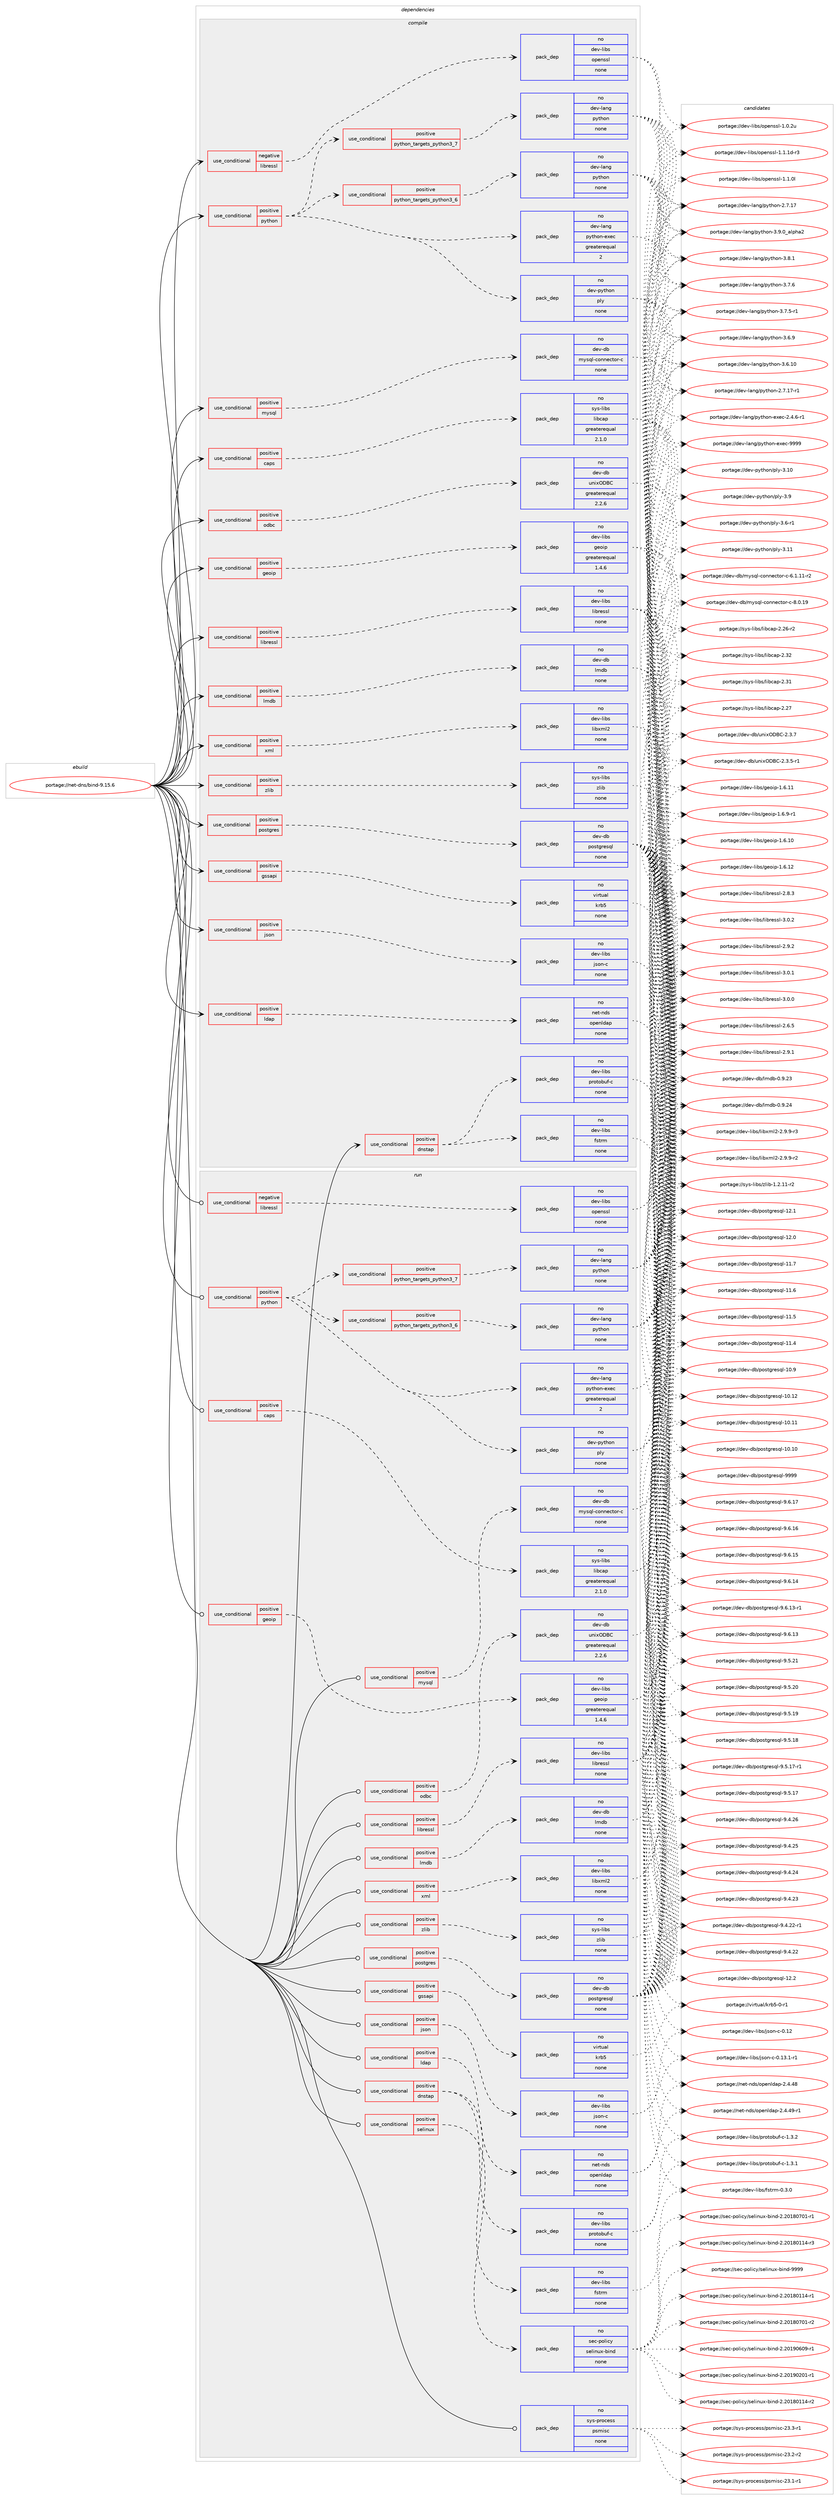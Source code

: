 digraph prolog {

# *************
# Graph options
# *************

newrank=true;
concentrate=true;
compound=true;
graph [rankdir=LR,fontname=Helvetica,fontsize=10,ranksep=1.5];#, ranksep=2.5, nodesep=0.2];
edge  [arrowhead=vee];
node  [fontname=Helvetica,fontsize=10];

# **********
# The ebuild
# **********

subgraph cluster_leftcol {
color=gray;
rank=same;
label=<<i>ebuild</i>>;
id [label="portage://net-dns/bind-9.15.6", color=red, width=4, href="../net-dns/bind-9.15.6.svg"];
}

# ****************
# The dependencies
# ****************

subgraph cluster_midcol {
color=gray;
label=<<i>dependencies</i>>;
subgraph cluster_compile {
fillcolor="#eeeeee";
style=filled;
label=<<i>compile</i>>;
subgraph cond32727 {
dependency147796 [label=<<TABLE BORDER="0" CELLBORDER="1" CELLSPACING="0" CELLPADDING="4"><TR><TD ROWSPAN="3" CELLPADDING="10">use_conditional</TD></TR><TR><TD>negative</TD></TR><TR><TD>libressl</TD></TR></TABLE>>, shape=none, color=red];
subgraph pack112629 {
dependency147797 [label=<<TABLE BORDER="0" CELLBORDER="1" CELLSPACING="0" CELLPADDING="4" WIDTH="220"><TR><TD ROWSPAN="6" CELLPADDING="30">pack_dep</TD></TR><TR><TD WIDTH="110">no</TD></TR><TR><TD>dev-libs</TD></TR><TR><TD>openssl</TD></TR><TR><TD>none</TD></TR><TR><TD></TD></TR></TABLE>>, shape=none, color=blue];
}
dependency147796:e -> dependency147797:w [weight=20,style="dashed",arrowhead="vee"];
}
id:e -> dependency147796:w [weight=20,style="solid",arrowhead="vee"];
subgraph cond32728 {
dependency147798 [label=<<TABLE BORDER="0" CELLBORDER="1" CELLSPACING="0" CELLPADDING="4"><TR><TD ROWSPAN="3" CELLPADDING="10">use_conditional</TD></TR><TR><TD>positive</TD></TR><TR><TD>caps</TD></TR></TABLE>>, shape=none, color=red];
subgraph pack112630 {
dependency147799 [label=<<TABLE BORDER="0" CELLBORDER="1" CELLSPACING="0" CELLPADDING="4" WIDTH="220"><TR><TD ROWSPAN="6" CELLPADDING="30">pack_dep</TD></TR><TR><TD WIDTH="110">no</TD></TR><TR><TD>sys-libs</TD></TR><TR><TD>libcap</TD></TR><TR><TD>greaterequal</TD></TR><TR><TD>2.1.0</TD></TR></TABLE>>, shape=none, color=blue];
}
dependency147798:e -> dependency147799:w [weight=20,style="dashed",arrowhead="vee"];
}
id:e -> dependency147798:w [weight=20,style="solid",arrowhead="vee"];
subgraph cond32729 {
dependency147800 [label=<<TABLE BORDER="0" CELLBORDER="1" CELLSPACING="0" CELLPADDING="4"><TR><TD ROWSPAN="3" CELLPADDING="10">use_conditional</TD></TR><TR><TD>positive</TD></TR><TR><TD>dnstap</TD></TR></TABLE>>, shape=none, color=red];
subgraph pack112631 {
dependency147801 [label=<<TABLE BORDER="0" CELLBORDER="1" CELLSPACING="0" CELLPADDING="4" WIDTH="220"><TR><TD ROWSPAN="6" CELLPADDING="30">pack_dep</TD></TR><TR><TD WIDTH="110">no</TD></TR><TR><TD>dev-libs</TD></TR><TR><TD>fstrm</TD></TR><TR><TD>none</TD></TR><TR><TD></TD></TR></TABLE>>, shape=none, color=blue];
}
dependency147800:e -> dependency147801:w [weight=20,style="dashed",arrowhead="vee"];
subgraph pack112632 {
dependency147802 [label=<<TABLE BORDER="0" CELLBORDER="1" CELLSPACING="0" CELLPADDING="4" WIDTH="220"><TR><TD ROWSPAN="6" CELLPADDING="30">pack_dep</TD></TR><TR><TD WIDTH="110">no</TD></TR><TR><TD>dev-libs</TD></TR><TR><TD>protobuf-c</TD></TR><TR><TD>none</TD></TR><TR><TD></TD></TR></TABLE>>, shape=none, color=blue];
}
dependency147800:e -> dependency147802:w [weight=20,style="dashed",arrowhead="vee"];
}
id:e -> dependency147800:w [weight=20,style="solid",arrowhead="vee"];
subgraph cond32730 {
dependency147803 [label=<<TABLE BORDER="0" CELLBORDER="1" CELLSPACING="0" CELLPADDING="4"><TR><TD ROWSPAN="3" CELLPADDING="10">use_conditional</TD></TR><TR><TD>positive</TD></TR><TR><TD>geoip</TD></TR></TABLE>>, shape=none, color=red];
subgraph pack112633 {
dependency147804 [label=<<TABLE BORDER="0" CELLBORDER="1" CELLSPACING="0" CELLPADDING="4" WIDTH="220"><TR><TD ROWSPAN="6" CELLPADDING="30">pack_dep</TD></TR><TR><TD WIDTH="110">no</TD></TR><TR><TD>dev-libs</TD></TR><TR><TD>geoip</TD></TR><TR><TD>greaterequal</TD></TR><TR><TD>1.4.6</TD></TR></TABLE>>, shape=none, color=blue];
}
dependency147803:e -> dependency147804:w [weight=20,style="dashed",arrowhead="vee"];
}
id:e -> dependency147803:w [weight=20,style="solid",arrowhead="vee"];
subgraph cond32731 {
dependency147805 [label=<<TABLE BORDER="0" CELLBORDER="1" CELLSPACING="0" CELLPADDING="4"><TR><TD ROWSPAN="3" CELLPADDING="10">use_conditional</TD></TR><TR><TD>positive</TD></TR><TR><TD>gssapi</TD></TR></TABLE>>, shape=none, color=red];
subgraph pack112634 {
dependency147806 [label=<<TABLE BORDER="0" CELLBORDER="1" CELLSPACING="0" CELLPADDING="4" WIDTH="220"><TR><TD ROWSPAN="6" CELLPADDING="30">pack_dep</TD></TR><TR><TD WIDTH="110">no</TD></TR><TR><TD>virtual</TD></TR><TR><TD>krb5</TD></TR><TR><TD>none</TD></TR><TR><TD></TD></TR></TABLE>>, shape=none, color=blue];
}
dependency147805:e -> dependency147806:w [weight=20,style="dashed",arrowhead="vee"];
}
id:e -> dependency147805:w [weight=20,style="solid",arrowhead="vee"];
subgraph cond32732 {
dependency147807 [label=<<TABLE BORDER="0" CELLBORDER="1" CELLSPACING="0" CELLPADDING="4"><TR><TD ROWSPAN="3" CELLPADDING="10">use_conditional</TD></TR><TR><TD>positive</TD></TR><TR><TD>json</TD></TR></TABLE>>, shape=none, color=red];
subgraph pack112635 {
dependency147808 [label=<<TABLE BORDER="0" CELLBORDER="1" CELLSPACING="0" CELLPADDING="4" WIDTH="220"><TR><TD ROWSPAN="6" CELLPADDING="30">pack_dep</TD></TR><TR><TD WIDTH="110">no</TD></TR><TR><TD>dev-libs</TD></TR><TR><TD>json-c</TD></TR><TR><TD>none</TD></TR><TR><TD></TD></TR></TABLE>>, shape=none, color=blue];
}
dependency147807:e -> dependency147808:w [weight=20,style="dashed",arrowhead="vee"];
}
id:e -> dependency147807:w [weight=20,style="solid",arrowhead="vee"];
subgraph cond32733 {
dependency147809 [label=<<TABLE BORDER="0" CELLBORDER="1" CELLSPACING="0" CELLPADDING="4"><TR><TD ROWSPAN="3" CELLPADDING="10">use_conditional</TD></TR><TR><TD>positive</TD></TR><TR><TD>ldap</TD></TR></TABLE>>, shape=none, color=red];
subgraph pack112636 {
dependency147810 [label=<<TABLE BORDER="0" CELLBORDER="1" CELLSPACING="0" CELLPADDING="4" WIDTH="220"><TR><TD ROWSPAN="6" CELLPADDING="30">pack_dep</TD></TR><TR><TD WIDTH="110">no</TD></TR><TR><TD>net-nds</TD></TR><TR><TD>openldap</TD></TR><TR><TD>none</TD></TR><TR><TD></TD></TR></TABLE>>, shape=none, color=blue];
}
dependency147809:e -> dependency147810:w [weight=20,style="dashed",arrowhead="vee"];
}
id:e -> dependency147809:w [weight=20,style="solid",arrowhead="vee"];
subgraph cond32734 {
dependency147811 [label=<<TABLE BORDER="0" CELLBORDER="1" CELLSPACING="0" CELLPADDING="4"><TR><TD ROWSPAN="3" CELLPADDING="10">use_conditional</TD></TR><TR><TD>positive</TD></TR><TR><TD>libressl</TD></TR></TABLE>>, shape=none, color=red];
subgraph pack112637 {
dependency147812 [label=<<TABLE BORDER="0" CELLBORDER="1" CELLSPACING="0" CELLPADDING="4" WIDTH="220"><TR><TD ROWSPAN="6" CELLPADDING="30">pack_dep</TD></TR><TR><TD WIDTH="110">no</TD></TR><TR><TD>dev-libs</TD></TR><TR><TD>libressl</TD></TR><TR><TD>none</TD></TR><TR><TD></TD></TR></TABLE>>, shape=none, color=blue];
}
dependency147811:e -> dependency147812:w [weight=20,style="dashed",arrowhead="vee"];
}
id:e -> dependency147811:w [weight=20,style="solid",arrowhead="vee"];
subgraph cond32735 {
dependency147813 [label=<<TABLE BORDER="0" CELLBORDER="1" CELLSPACING="0" CELLPADDING="4"><TR><TD ROWSPAN="3" CELLPADDING="10">use_conditional</TD></TR><TR><TD>positive</TD></TR><TR><TD>lmdb</TD></TR></TABLE>>, shape=none, color=red];
subgraph pack112638 {
dependency147814 [label=<<TABLE BORDER="0" CELLBORDER="1" CELLSPACING="0" CELLPADDING="4" WIDTH="220"><TR><TD ROWSPAN="6" CELLPADDING="30">pack_dep</TD></TR><TR><TD WIDTH="110">no</TD></TR><TR><TD>dev-db</TD></TR><TR><TD>lmdb</TD></TR><TR><TD>none</TD></TR><TR><TD></TD></TR></TABLE>>, shape=none, color=blue];
}
dependency147813:e -> dependency147814:w [weight=20,style="dashed",arrowhead="vee"];
}
id:e -> dependency147813:w [weight=20,style="solid",arrowhead="vee"];
subgraph cond32736 {
dependency147815 [label=<<TABLE BORDER="0" CELLBORDER="1" CELLSPACING="0" CELLPADDING="4"><TR><TD ROWSPAN="3" CELLPADDING="10">use_conditional</TD></TR><TR><TD>positive</TD></TR><TR><TD>mysql</TD></TR></TABLE>>, shape=none, color=red];
subgraph pack112639 {
dependency147816 [label=<<TABLE BORDER="0" CELLBORDER="1" CELLSPACING="0" CELLPADDING="4" WIDTH="220"><TR><TD ROWSPAN="6" CELLPADDING="30">pack_dep</TD></TR><TR><TD WIDTH="110">no</TD></TR><TR><TD>dev-db</TD></TR><TR><TD>mysql-connector-c</TD></TR><TR><TD>none</TD></TR><TR><TD></TD></TR></TABLE>>, shape=none, color=blue];
}
dependency147815:e -> dependency147816:w [weight=20,style="dashed",arrowhead="vee"];
}
id:e -> dependency147815:w [weight=20,style="solid",arrowhead="vee"];
subgraph cond32737 {
dependency147817 [label=<<TABLE BORDER="0" CELLBORDER="1" CELLSPACING="0" CELLPADDING="4"><TR><TD ROWSPAN="3" CELLPADDING="10">use_conditional</TD></TR><TR><TD>positive</TD></TR><TR><TD>odbc</TD></TR></TABLE>>, shape=none, color=red];
subgraph pack112640 {
dependency147818 [label=<<TABLE BORDER="0" CELLBORDER="1" CELLSPACING="0" CELLPADDING="4" WIDTH="220"><TR><TD ROWSPAN="6" CELLPADDING="30">pack_dep</TD></TR><TR><TD WIDTH="110">no</TD></TR><TR><TD>dev-db</TD></TR><TR><TD>unixODBC</TD></TR><TR><TD>greaterequal</TD></TR><TR><TD>2.2.6</TD></TR></TABLE>>, shape=none, color=blue];
}
dependency147817:e -> dependency147818:w [weight=20,style="dashed",arrowhead="vee"];
}
id:e -> dependency147817:w [weight=20,style="solid",arrowhead="vee"];
subgraph cond32738 {
dependency147819 [label=<<TABLE BORDER="0" CELLBORDER="1" CELLSPACING="0" CELLPADDING="4"><TR><TD ROWSPAN="3" CELLPADDING="10">use_conditional</TD></TR><TR><TD>positive</TD></TR><TR><TD>postgres</TD></TR></TABLE>>, shape=none, color=red];
subgraph pack112641 {
dependency147820 [label=<<TABLE BORDER="0" CELLBORDER="1" CELLSPACING="0" CELLPADDING="4" WIDTH="220"><TR><TD ROWSPAN="6" CELLPADDING="30">pack_dep</TD></TR><TR><TD WIDTH="110">no</TD></TR><TR><TD>dev-db</TD></TR><TR><TD>postgresql</TD></TR><TR><TD>none</TD></TR><TR><TD></TD></TR></TABLE>>, shape=none, color=blue];
}
dependency147819:e -> dependency147820:w [weight=20,style="dashed",arrowhead="vee"];
}
id:e -> dependency147819:w [weight=20,style="solid",arrowhead="vee"];
subgraph cond32739 {
dependency147821 [label=<<TABLE BORDER="0" CELLBORDER="1" CELLSPACING="0" CELLPADDING="4"><TR><TD ROWSPAN="3" CELLPADDING="10">use_conditional</TD></TR><TR><TD>positive</TD></TR><TR><TD>python</TD></TR></TABLE>>, shape=none, color=red];
subgraph cond32740 {
dependency147822 [label=<<TABLE BORDER="0" CELLBORDER="1" CELLSPACING="0" CELLPADDING="4"><TR><TD ROWSPAN="3" CELLPADDING="10">use_conditional</TD></TR><TR><TD>positive</TD></TR><TR><TD>python_targets_python3_6</TD></TR></TABLE>>, shape=none, color=red];
subgraph pack112642 {
dependency147823 [label=<<TABLE BORDER="0" CELLBORDER="1" CELLSPACING="0" CELLPADDING="4" WIDTH="220"><TR><TD ROWSPAN="6" CELLPADDING="30">pack_dep</TD></TR><TR><TD WIDTH="110">no</TD></TR><TR><TD>dev-lang</TD></TR><TR><TD>python</TD></TR><TR><TD>none</TD></TR><TR><TD></TD></TR></TABLE>>, shape=none, color=blue];
}
dependency147822:e -> dependency147823:w [weight=20,style="dashed",arrowhead="vee"];
}
dependency147821:e -> dependency147822:w [weight=20,style="dashed",arrowhead="vee"];
subgraph cond32741 {
dependency147824 [label=<<TABLE BORDER="0" CELLBORDER="1" CELLSPACING="0" CELLPADDING="4"><TR><TD ROWSPAN="3" CELLPADDING="10">use_conditional</TD></TR><TR><TD>positive</TD></TR><TR><TD>python_targets_python3_7</TD></TR></TABLE>>, shape=none, color=red];
subgraph pack112643 {
dependency147825 [label=<<TABLE BORDER="0" CELLBORDER="1" CELLSPACING="0" CELLPADDING="4" WIDTH="220"><TR><TD ROWSPAN="6" CELLPADDING="30">pack_dep</TD></TR><TR><TD WIDTH="110">no</TD></TR><TR><TD>dev-lang</TD></TR><TR><TD>python</TD></TR><TR><TD>none</TD></TR><TR><TD></TD></TR></TABLE>>, shape=none, color=blue];
}
dependency147824:e -> dependency147825:w [weight=20,style="dashed",arrowhead="vee"];
}
dependency147821:e -> dependency147824:w [weight=20,style="dashed",arrowhead="vee"];
subgraph pack112644 {
dependency147826 [label=<<TABLE BORDER="0" CELLBORDER="1" CELLSPACING="0" CELLPADDING="4" WIDTH="220"><TR><TD ROWSPAN="6" CELLPADDING="30">pack_dep</TD></TR><TR><TD WIDTH="110">no</TD></TR><TR><TD>dev-lang</TD></TR><TR><TD>python-exec</TD></TR><TR><TD>greaterequal</TD></TR><TR><TD>2</TD></TR></TABLE>>, shape=none, color=blue];
}
dependency147821:e -> dependency147826:w [weight=20,style="dashed",arrowhead="vee"];
subgraph pack112645 {
dependency147827 [label=<<TABLE BORDER="0" CELLBORDER="1" CELLSPACING="0" CELLPADDING="4" WIDTH="220"><TR><TD ROWSPAN="6" CELLPADDING="30">pack_dep</TD></TR><TR><TD WIDTH="110">no</TD></TR><TR><TD>dev-python</TD></TR><TR><TD>ply</TD></TR><TR><TD>none</TD></TR><TR><TD></TD></TR></TABLE>>, shape=none, color=blue];
}
dependency147821:e -> dependency147827:w [weight=20,style="dashed",arrowhead="vee"];
}
id:e -> dependency147821:w [weight=20,style="solid",arrowhead="vee"];
subgraph cond32742 {
dependency147828 [label=<<TABLE BORDER="0" CELLBORDER="1" CELLSPACING="0" CELLPADDING="4"><TR><TD ROWSPAN="3" CELLPADDING="10">use_conditional</TD></TR><TR><TD>positive</TD></TR><TR><TD>xml</TD></TR></TABLE>>, shape=none, color=red];
subgraph pack112646 {
dependency147829 [label=<<TABLE BORDER="0" CELLBORDER="1" CELLSPACING="0" CELLPADDING="4" WIDTH="220"><TR><TD ROWSPAN="6" CELLPADDING="30">pack_dep</TD></TR><TR><TD WIDTH="110">no</TD></TR><TR><TD>dev-libs</TD></TR><TR><TD>libxml2</TD></TR><TR><TD>none</TD></TR><TR><TD></TD></TR></TABLE>>, shape=none, color=blue];
}
dependency147828:e -> dependency147829:w [weight=20,style="dashed",arrowhead="vee"];
}
id:e -> dependency147828:w [weight=20,style="solid",arrowhead="vee"];
subgraph cond32743 {
dependency147830 [label=<<TABLE BORDER="0" CELLBORDER="1" CELLSPACING="0" CELLPADDING="4"><TR><TD ROWSPAN="3" CELLPADDING="10">use_conditional</TD></TR><TR><TD>positive</TD></TR><TR><TD>zlib</TD></TR></TABLE>>, shape=none, color=red];
subgraph pack112647 {
dependency147831 [label=<<TABLE BORDER="0" CELLBORDER="1" CELLSPACING="0" CELLPADDING="4" WIDTH="220"><TR><TD ROWSPAN="6" CELLPADDING="30">pack_dep</TD></TR><TR><TD WIDTH="110">no</TD></TR><TR><TD>sys-libs</TD></TR><TR><TD>zlib</TD></TR><TR><TD>none</TD></TR><TR><TD></TD></TR></TABLE>>, shape=none, color=blue];
}
dependency147830:e -> dependency147831:w [weight=20,style="dashed",arrowhead="vee"];
}
id:e -> dependency147830:w [weight=20,style="solid",arrowhead="vee"];
}
subgraph cluster_compileandrun {
fillcolor="#eeeeee";
style=filled;
label=<<i>compile and run</i>>;
}
subgraph cluster_run {
fillcolor="#eeeeee";
style=filled;
label=<<i>run</i>>;
subgraph cond32744 {
dependency147832 [label=<<TABLE BORDER="0" CELLBORDER="1" CELLSPACING="0" CELLPADDING="4"><TR><TD ROWSPAN="3" CELLPADDING="10">use_conditional</TD></TR><TR><TD>negative</TD></TR><TR><TD>libressl</TD></TR></TABLE>>, shape=none, color=red];
subgraph pack112648 {
dependency147833 [label=<<TABLE BORDER="0" CELLBORDER="1" CELLSPACING="0" CELLPADDING="4" WIDTH="220"><TR><TD ROWSPAN="6" CELLPADDING="30">pack_dep</TD></TR><TR><TD WIDTH="110">no</TD></TR><TR><TD>dev-libs</TD></TR><TR><TD>openssl</TD></TR><TR><TD>none</TD></TR><TR><TD></TD></TR></TABLE>>, shape=none, color=blue];
}
dependency147832:e -> dependency147833:w [weight=20,style="dashed",arrowhead="vee"];
}
id:e -> dependency147832:w [weight=20,style="solid",arrowhead="odot"];
subgraph cond32745 {
dependency147834 [label=<<TABLE BORDER="0" CELLBORDER="1" CELLSPACING="0" CELLPADDING="4"><TR><TD ROWSPAN="3" CELLPADDING="10">use_conditional</TD></TR><TR><TD>positive</TD></TR><TR><TD>caps</TD></TR></TABLE>>, shape=none, color=red];
subgraph pack112649 {
dependency147835 [label=<<TABLE BORDER="0" CELLBORDER="1" CELLSPACING="0" CELLPADDING="4" WIDTH="220"><TR><TD ROWSPAN="6" CELLPADDING="30">pack_dep</TD></TR><TR><TD WIDTH="110">no</TD></TR><TR><TD>sys-libs</TD></TR><TR><TD>libcap</TD></TR><TR><TD>greaterequal</TD></TR><TR><TD>2.1.0</TD></TR></TABLE>>, shape=none, color=blue];
}
dependency147834:e -> dependency147835:w [weight=20,style="dashed",arrowhead="vee"];
}
id:e -> dependency147834:w [weight=20,style="solid",arrowhead="odot"];
subgraph cond32746 {
dependency147836 [label=<<TABLE BORDER="0" CELLBORDER="1" CELLSPACING="0" CELLPADDING="4"><TR><TD ROWSPAN="3" CELLPADDING="10">use_conditional</TD></TR><TR><TD>positive</TD></TR><TR><TD>dnstap</TD></TR></TABLE>>, shape=none, color=red];
subgraph pack112650 {
dependency147837 [label=<<TABLE BORDER="0" CELLBORDER="1" CELLSPACING="0" CELLPADDING="4" WIDTH="220"><TR><TD ROWSPAN="6" CELLPADDING="30">pack_dep</TD></TR><TR><TD WIDTH="110">no</TD></TR><TR><TD>dev-libs</TD></TR><TR><TD>fstrm</TD></TR><TR><TD>none</TD></TR><TR><TD></TD></TR></TABLE>>, shape=none, color=blue];
}
dependency147836:e -> dependency147837:w [weight=20,style="dashed",arrowhead="vee"];
subgraph pack112651 {
dependency147838 [label=<<TABLE BORDER="0" CELLBORDER="1" CELLSPACING="0" CELLPADDING="4" WIDTH="220"><TR><TD ROWSPAN="6" CELLPADDING="30">pack_dep</TD></TR><TR><TD WIDTH="110">no</TD></TR><TR><TD>dev-libs</TD></TR><TR><TD>protobuf-c</TD></TR><TR><TD>none</TD></TR><TR><TD></TD></TR></TABLE>>, shape=none, color=blue];
}
dependency147836:e -> dependency147838:w [weight=20,style="dashed",arrowhead="vee"];
}
id:e -> dependency147836:w [weight=20,style="solid",arrowhead="odot"];
subgraph cond32747 {
dependency147839 [label=<<TABLE BORDER="0" CELLBORDER="1" CELLSPACING="0" CELLPADDING="4"><TR><TD ROWSPAN="3" CELLPADDING="10">use_conditional</TD></TR><TR><TD>positive</TD></TR><TR><TD>geoip</TD></TR></TABLE>>, shape=none, color=red];
subgraph pack112652 {
dependency147840 [label=<<TABLE BORDER="0" CELLBORDER="1" CELLSPACING="0" CELLPADDING="4" WIDTH="220"><TR><TD ROWSPAN="6" CELLPADDING="30">pack_dep</TD></TR><TR><TD WIDTH="110">no</TD></TR><TR><TD>dev-libs</TD></TR><TR><TD>geoip</TD></TR><TR><TD>greaterequal</TD></TR><TR><TD>1.4.6</TD></TR></TABLE>>, shape=none, color=blue];
}
dependency147839:e -> dependency147840:w [weight=20,style="dashed",arrowhead="vee"];
}
id:e -> dependency147839:w [weight=20,style="solid",arrowhead="odot"];
subgraph cond32748 {
dependency147841 [label=<<TABLE BORDER="0" CELLBORDER="1" CELLSPACING="0" CELLPADDING="4"><TR><TD ROWSPAN="3" CELLPADDING="10">use_conditional</TD></TR><TR><TD>positive</TD></TR><TR><TD>gssapi</TD></TR></TABLE>>, shape=none, color=red];
subgraph pack112653 {
dependency147842 [label=<<TABLE BORDER="0" CELLBORDER="1" CELLSPACING="0" CELLPADDING="4" WIDTH="220"><TR><TD ROWSPAN="6" CELLPADDING="30">pack_dep</TD></TR><TR><TD WIDTH="110">no</TD></TR><TR><TD>virtual</TD></TR><TR><TD>krb5</TD></TR><TR><TD>none</TD></TR><TR><TD></TD></TR></TABLE>>, shape=none, color=blue];
}
dependency147841:e -> dependency147842:w [weight=20,style="dashed",arrowhead="vee"];
}
id:e -> dependency147841:w [weight=20,style="solid",arrowhead="odot"];
subgraph cond32749 {
dependency147843 [label=<<TABLE BORDER="0" CELLBORDER="1" CELLSPACING="0" CELLPADDING="4"><TR><TD ROWSPAN="3" CELLPADDING="10">use_conditional</TD></TR><TR><TD>positive</TD></TR><TR><TD>json</TD></TR></TABLE>>, shape=none, color=red];
subgraph pack112654 {
dependency147844 [label=<<TABLE BORDER="0" CELLBORDER="1" CELLSPACING="0" CELLPADDING="4" WIDTH="220"><TR><TD ROWSPAN="6" CELLPADDING="30">pack_dep</TD></TR><TR><TD WIDTH="110">no</TD></TR><TR><TD>dev-libs</TD></TR><TR><TD>json-c</TD></TR><TR><TD>none</TD></TR><TR><TD></TD></TR></TABLE>>, shape=none, color=blue];
}
dependency147843:e -> dependency147844:w [weight=20,style="dashed",arrowhead="vee"];
}
id:e -> dependency147843:w [weight=20,style="solid",arrowhead="odot"];
subgraph cond32750 {
dependency147845 [label=<<TABLE BORDER="0" CELLBORDER="1" CELLSPACING="0" CELLPADDING="4"><TR><TD ROWSPAN="3" CELLPADDING="10">use_conditional</TD></TR><TR><TD>positive</TD></TR><TR><TD>ldap</TD></TR></TABLE>>, shape=none, color=red];
subgraph pack112655 {
dependency147846 [label=<<TABLE BORDER="0" CELLBORDER="1" CELLSPACING="0" CELLPADDING="4" WIDTH="220"><TR><TD ROWSPAN="6" CELLPADDING="30">pack_dep</TD></TR><TR><TD WIDTH="110">no</TD></TR><TR><TD>net-nds</TD></TR><TR><TD>openldap</TD></TR><TR><TD>none</TD></TR><TR><TD></TD></TR></TABLE>>, shape=none, color=blue];
}
dependency147845:e -> dependency147846:w [weight=20,style="dashed",arrowhead="vee"];
}
id:e -> dependency147845:w [weight=20,style="solid",arrowhead="odot"];
subgraph cond32751 {
dependency147847 [label=<<TABLE BORDER="0" CELLBORDER="1" CELLSPACING="0" CELLPADDING="4"><TR><TD ROWSPAN="3" CELLPADDING="10">use_conditional</TD></TR><TR><TD>positive</TD></TR><TR><TD>libressl</TD></TR></TABLE>>, shape=none, color=red];
subgraph pack112656 {
dependency147848 [label=<<TABLE BORDER="0" CELLBORDER="1" CELLSPACING="0" CELLPADDING="4" WIDTH="220"><TR><TD ROWSPAN="6" CELLPADDING="30">pack_dep</TD></TR><TR><TD WIDTH="110">no</TD></TR><TR><TD>dev-libs</TD></TR><TR><TD>libressl</TD></TR><TR><TD>none</TD></TR><TR><TD></TD></TR></TABLE>>, shape=none, color=blue];
}
dependency147847:e -> dependency147848:w [weight=20,style="dashed",arrowhead="vee"];
}
id:e -> dependency147847:w [weight=20,style="solid",arrowhead="odot"];
subgraph cond32752 {
dependency147849 [label=<<TABLE BORDER="0" CELLBORDER="1" CELLSPACING="0" CELLPADDING="4"><TR><TD ROWSPAN="3" CELLPADDING="10">use_conditional</TD></TR><TR><TD>positive</TD></TR><TR><TD>lmdb</TD></TR></TABLE>>, shape=none, color=red];
subgraph pack112657 {
dependency147850 [label=<<TABLE BORDER="0" CELLBORDER="1" CELLSPACING="0" CELLPADDING="4" WIDTH="220"><TR><TD ROWSPAN="6" CELLPADDING="30">pack_dep</TD></TR><TR><TD WIDTH="110">no</TD></TR><TR><TD>dev-db</TD></TR><TR><TD>lmdb</TD></TR><TR><TD>none</TD></TR><TR><TD></TD></TR></TABLE>>, shape=none, color=blue];
}
dependency147849:e -> dependency147850:w [weight=20,style="dashed",arrowhead="vee"];
}
id:e -> dependency147849:w [weight=20,style="solid",arrowhead="odot"];
subgraph cond32753 {
dependency147851 [label=<<TABLE BORDER="0" CELLBORDER="1" CELLSPACING="0" CELLPADDING="4"><TR><TD ROWSPAN="3" CELLPADDING="10">use_conditional</TD></TR><TR><TD>positive</TD></TR><TR><TD>mysql</TD></TR></TABLE>>, shape=none, color=red];
subgraph pack112658 {
dependency147852 [label=<<TABLE BORDER="0" CELLBORDER="1" CELLSPACING="0" CELLPADDING="4" WIDTH="220"><TR><TD ROWSPAN="6" CELLPADDING="30">pack_dep</TD></TR><TR><TD WIDTH="110">no</TD></TR><TR><TD>dev-db</TD></TR><TR><TD>mysql-connector-c</TD></TR><TR><TD>none</TD></TR><TR><TD></TD></TR></TABLE>>, shape=none, color=blue];
}
dependency147851:e -> dependency147852:w [weight=20,style="dashed",arrowhead="vee"];
}
id:e -> dependency147851:w [weight=20,style="solid",arrowhead="odot"];
subgraph cond32754 {
dependency147853 [label=<<TABLE BORDER="0" CELLBORDER="1" CELLSPACING="0" CELLPADDING="4"><TR><TD ROWSPAN="3" CELLPADDING="10">use_conditional</TD></TR><TR><TD>positive</TD></TR><TR><TD>odbc</TD></TR></TABLE>>, shape=none, color=red];
subgraph pack112659 {
dependency147854 [label=<<TABLE BORDER="0" CELLBORDER="1" CELLSPACING="0" CELLPADDING="4" WIDTH="220"><TR><TD ROWSPAN="6" CELLPADDING="30">pack_dep</TD></TR><TR><TD WIDTH="110">no</TD></TR><TR><TD>dev-db</TD></TR><TR><TD>unixODBC</TD></TR><TR><TD>greaterequal</TD></TR><TR><TD>2.2.6</TD></TR></TABLE>>, shape=none, color=blue];
}
dependency147853:e -> dependency147854:w [weight=20,style="dashed",arrowhead="vee"];
}
id:e -> dependency147853:w [weight=20,style="solid",arrowhead="odot"];
subgraph cond32755 {
dependency147855 [label=<<TABLE BORDER="0" CELLBORDER="1" CELLSPACING="0" CELLPADDING="4"><TR><TD ROWSPAN="3" CELLPADDING="10">use_conditional</TD></TR><TR><TD>positive</TD></TR><TR><TD>postgres</TD></TR></TABLE>>, shape=none, color=red];
subgraph pack112660 {
dependency147856 [label=<<TABLE BORDER="0" CELLBORDER="1" CELLSPACING="0" CELLPADDING="4" WIDTH="220"><TR><TD ROWSPAN="6" CELLPADDING="30">pack_dep</TD></TR><TR><TD WIDTH="110">no</TD></TR><TR><TD>dev-db</TD></TR><TR><TD>postgresql</TD></TR><TR><TD>none</TD></TR><TR><TD></TD></TR></TABLE>>, shape=none, color=blue];
}
dependency147855:e -> dependency147856:w [weight=20,style="dashed",arrowhead="vee"];
}
id:e -> dependency147855:w [weight=20,style="solid",arrowhead="odot"];
subgraph cond32756 {
dependency147857 [label=<<TABLE BORDER="0" CELLBORDER="1" CELLSPACING="0" CELLPADDING="4"><TR><TD ROWSPAN="3" CELLPADDING="10">use_conditional</TD></TR><TR><TD>positive</TD></TR><TR><TD>python</TD></TR></TABLE>>, shape=none, color=red];
subgraph cond32757 {
dependency147858 [label=<<TABLE BORDER="0" CELLBORDER="1" CELLSPACING="0" CELLPADDING="4"><TR><TD ROWSPAN="3" CELLPADDING="10">use_conditional</TD></TR><TR><TD>positive</TD></TR><TR><TD>python_targets_python3_6</TD></TR></TABLE>>, shape=none, color=red];
subgraph pack112661 {
dependency147859 [label=<<TABLE BORDER="0" CELLBORDER="1" CELLSPACING="0" CELLPADDING="4" WIDTH="220"><TR><TD ROWSPAN="6" CELLPADDING="30">pack_dep</TD></TR><TR><TD WIDTH="110">no</TD></TR><TR><TD>dev-lang</TD></TR><TR><TD>python</TD></TR><TR><TD>none</TD></TR><TR><TD></TD></TR></TABLE>>, shape=none, color=blue];
}
dependency147858:e -> dependency147859:w [weight=20,style="dashed",arrowhead="vee"];
}
dependency147857:e -> dependency147858:w [weight=20,style="dashed",arrowhead="vee"];
subgraph cond32758 {
dependency147860 [label=<<TABLE BORDER="0" CELLBORDER="1" CELLSPACING="0" CELLPADDING="4"><TR><TD ROWSPAN="3" CELLPADDING="10">use_conditional</TD></TR><TR><TD>positive</TD></TR><TR><TD>python_targets_python3_7</TD></TR></TABLE>>, shape=none, color=red];
subgraph pack112662 {
dependency147861 [label=<<TABLE BORDER="0" CELLBORDER="1" CELLSPACING="0" CELLPADDING="4" WIDTH="220"><TR><TD ROWSPAN="6" CELLPADDING="30">pack_dep</TD></TR><TR><TD WIDTH="110">no</TD></TR><TR><TD>dev-lang</TD></TR><TR><TD>python</TD></TR><TR><TD>none</TD></TR><TR><TD></TD></TR></TABLE>>, shape=none, color=blue];
}
dependency147860:e -> dependency147861:w [weight=20,style="dashed",arrowhead="vee"];
}
dependency147857:e -> dependency147860:w [weight=20,style="dashed",arrowhead="vee"];
subgraph pack112663 {
dependency147862 [label=<<TABLE BORDER="0" CELLBORDER="1" CELLSPACING="0" CELLPADDING="4" WIDTH="220"><TR><TD ROWSPAN="6" CELLPADDING="30">pack_dep</TD></TR><TR><TD WIDTH="110">no</TD></TR><TR><TD>dev-lang</TD></TR><TR><TD>python-exec</TD></TR><TR><TD>greaterequal</TD></TR><TR><TD>2</TD></TR></TABLE>>, shape=none, color=blue];
}
dependency147857:e -> dependency147862:w [weight=20,style="dashed",arrowhead="vee"];
subgraph pack112664 {
dependency147863 [label=<<TABLE BORDER="0" CELLBORDER="1" CELLSPACING="0" CELLPADDING="4" WIDTH="220"><TR><TD ROWSPAN="6" CELLPADDING="30">pack_dep</TD></TR><TR><TD WIDTH="110">no</TD></TR><TR><TD>dev-python</TD></TR><TR><TD>ply</TD></TR><TR><TD>none</TD></TR><TR><TD></TD></TR></TABLE>>, shape=none, color=blue];
}
dependency147857:e -> dependency147863:w [weight=20,style="dashed",arrowhead="vee"];
}
id:e -> dependency147857:w [weight=20,style="solid",arrowhead="odot"];
subgraph cond32759 {
dependency147864 [label=<<TABLE BORDER="0" CELLBORDER="1" CELLSPACING="0" CELLPADDING="4"><TR><TD ROWSPAN="3" CELLPADDING="10">use_conditional</TD></TR><TR><TD>positive</TD></TR><TR><TD>selinux</TD></TR></TABLE>>, shape=none, color=red];
subgraph pack112665 {
dependency147865 [label=<<TABLE BORDER="0" CELLBORDER="1" CELLSPACING="0" CELLPADDING="4" WIDTH="220"><TR><TD ROWSPAN="6" CELLPADDING="30">pack_dep</TD></TR><TR><TD WIDTH="110">no</TD></TR><TR><TD>sec-policy</TD></TR><TR><TD>selinux-bind</TD></TR><TR><TD>none</TD></TR><TR><TD></TD></TR></TABLE>>, shape=none, color=blue];
}
dependency147864:e -> dependency147865:w [weight=20,style="dashed",arrowhead="vee"];
}
id:e -> dependency147864:w [weight=20,style="solid",arrowhead="odot"];
subgraph cond32760 {
dependency147866 [label=<<TABLE BORDER="0" CELLBORDER="1" CELLSPACING="0" CELLPADDING="4"><TR><TD ROWSPAN="3" CELLPADDING="10">use_conditional</TD></TR><TR><TD>positive</TD></TR><TR><TD>xml</TD></TR></TABLE>>, shape=none, color=red];
subgraph pack112666 {
dependency147867 [label=<<TABLE BORDER="0" CELLBORDER="1" CELLSPACING="0" CELLPADDING="4" WIDTH="220"><TR><TD ROWSPAN="6" CELLPADDING="30">pack_dep</TD></TR><TR><TD WIDTH="110">no</TD></TR><TR><TD>dev-libs</TD></TR><TR><TD>libxml2</TD></TR><TR><TD>none</TD></TR><TR><TD></TD></TR></TABLE>>, shape=none, color=blue];
}
dependency147866:e -> dependency147867:w [weight=20,style="dashed",arrowhead="vee"];
}
id:e -> dependency147866:w [weight=20,style="solid",arrowhead="odot"];
subgraph cond32761 {
dependency147868 [label=<<TABLE BORDER="0" CELLBORDER="1" CELLSPACING="0" CELLPADDING="4"><TR><TD ROWSPAN="3" CELLPADDING="10">use_conditional</TD></TR><TR><TD>positive</TD></TR><TR><TD>zlib</TD></TR></TABLE>>, shape=none, color=red];
subgraph pack112667 {
dependency147869 [label=<<TABLE BORDER="0" CELLBORDER="1" CELLSPACING="0" CELLPADDING="4" WIDTH="220"><TR><TD ROWSPAN="6" CELLPADDING="30">pack_dep</TD></TR><TR><TD WIDTH="110">no</TD></TR><TR><TD>sys-libs</TD></TR><TR><TD>zlib</TD></TR><TR><TD>none</TD></TR><TR><TD></TD></TR></TABLE>>, shape=none, color=blue];
}
dependency147868:e -> dependency147869:w [weight=20,style="dashed",arrowhead="vee"];
}
id:e -> dependency147868:w [weight=20,style="solid",arrowhead="odot"];
subgraph pack112668 {
dependency147870 [label=<<TABLE BORDER="0" CELLBORDER="1" CELLSPACING="0" CELLPADDING="4" WIDTH="220"><TR><TD ROWSPAN="6" CELLPADDING="30">pack_dep</TD></TR><TR><TD WIDTH="110">no</TD></TR><TR><TD>sys-process</TD></TR><TR><TD>psmisc</TD></TR><TR><TD>none</TD></TR><TR><TD></TD></TR></TABLE>>, shape=none, color=blue];
}
id:e -> dependency147870:w [weight=20,style="solid",arrowhead="odot"];
}
}

# **************
# The candidates
# **************

subgraph cluster_choices {
rank=same;
color=gray;
label=<<i>candidates</i>>;

subgraph choice112629 {
color=black;
nodesep=1;
choice1001011184510810598115471111121011101151151084549464946491004511451 [label="portage://dev-libs/openssl-1.1.1d-r3", color=red, width=4,href="../dev-libs/openssl-1.1.1d-r3.svg"];
choice100101118451081059811547111112101110115115108454946494648108 [label="portage://dev-libs/openssl-1.1.0l", color=red, width=4,href="../dev-libs/openssl-1.1.0l.svg"];
choice100101118451081059811547111112101110115115108454946484650117 [label="portage://dev-libs/openssl-1.0.2u", color=red, width=4,href="../dev-libs/openssl-1.0.2u.svg"];
dependency147797:e -> choice1001011184510810598115471111121011101151151084549464946491004511451:w [style=dotted,weight="100"];
dependency147797:e -> choice100101118451081059811547111112101110115115108454946494648108:w [style=dotted,weight="100"];
dependency147797:e -> choice100101118451081059811547111112101110115115108454946484650117:w [style=dotted,weight="100"];
}
subgraph choice112630 {
color=black;
nodesep=1;
choice1151211154510810598115471081059899971124550465150 [label="portage://sys-libs/libcap-2.32", color=red, width=4,href="../sys-libs/libcap-2.32.svg"];
choice1151211154510810598115471081059899971124550465149 [label="portage://sys-libs/libcap-2.31", color=red, width=4,href="../sys-libs/libcap-2.31.svg"];
choice1151211154510810598115471081059899971124550465055 [label="portage://sys-libs/libcap-2.27", color=red, width=4,href="../sys-libs/libcap-2.27.svg"];
choice11512111545108105981154710810598999711245504650544511450 [label="portage://sys-libs/libcap-2.26-r2", color=red, width=4,href="../sys-libs/libcap-2.26-r2.svg"];
dependency147799:e -> choice1151211154510810598115471081059899971124550465150:w [style=dotted,weight="100"];
dependency147799:e -> choice1151211154510810598115471081059899971124550465149:w [style=dotted,weight="100"];
dependency147799:e -> choice1151211154510810598115471081059899971124550465055:w [style=dotted,weight="100"];
dependency147799:e -> choice11512111545108105981154710810598999711245504650544511450:w [style=dotted,weight="100"];
}
subgraph choice112631 {
color=black;
nodesep=1;
choice100101118451081059811547102115116114109454846514648 [label="portage://dev-libs/fstrm-0.3.0", color=red, width=4,href="../dev-libs/fstrm-0.3.0.svg"];
dependency147801:e -> choice100101118451081059811547102115116114109454846514648:w [style=dotted,weight="100"];
}
subgraph choice112632 {
color=black;
nodesep=1;
choice100101118451081059811547112114111116111981171024599454946514650 [label="portage://dev-libs/protobuf-c-1.3.2", color=red, width=4,href="../dev-libs/protobuf-c-1.3.2.svg"];
choice100101118451081059811547112114111116111981171024599454946514649 [label="portage://dev-libs/protobuf-c-1.3.1", color=red, width=4,href="../dev-libs/protobuf-c-1.3.1.svg"];
dependency147802:e -> choice100101118451081059811547112114111116111981171024599454946514650:w [style=dotted,weight="100"];
dependency147802:e -> choice100101118451081059811547112114111116111981171024599454946514649:w [style=dotted,weight="100"];
}
subgraph choice112633 {
color=black;
nodesep=1;
choice1001011184510810598115471031011111051124549465446574511449 [label="portage://dev-libs/geoip-1.6.9-r1", color=red, width=4,href="../dev-libs/geoip-1.6.9-r1.svg"];
choice10010111845108105981154710310111110511245494654464950 [label="portage://dev-libs/geoip-1.6.12", color=red, width=4,href="../dev-libs/geoip-1.6.12.svg"];
choice10010111845108105981154710310111110511245494654464949 [label="portage://dev-libs/geoip-1.6.11", color=red, width=4,href="../dev-libs/geoip-1.6.11.svg"];
choice10010111845108105981154710310111110511245494654464948 [label="portage://dev-libs/geoip-1.6.10", color=red, width=4,href="../dev-libs/geoip-1.6.10.svg"];
dependency147804:e -> choice1001011184510810598115471031011111051124549465446574511449:w [style=dotted,weight="100"];
dependency147804:e -> choice10010111845108105981154710310111110511245494654464950:w [style=dotted,weight="100"];
dependency147804:e -> choice10010111845108105981154710310111110511245494654464949:w [style=dotted,weight="100"];
dependency147804:e -> choice10010111845108105981154710310111110511245494654464948:w [style=dotted,weight="100"];
}
subgraph choice112634 {
color=black;
nodesep=1;
choice1181051141161179710847107114985345484511449 [label="portage://virtual/krb5-0-r1", color=red, width=4,href="../virtual/krb5-0-r1.svg"];
dependency147806:e -> choice1181051141161179710847107114985345484511449:w [style=dotted,weight="100"];
}
subgraph choice112635 {
color=black;
nodesep=1;
choice1001011184510810598115471061151111104599454846495146494511449 [label="portage://dev-libs/json-c-0.13.1-r1", color=red, width=4,href="../dev-libs/json-c-0.13.1-r1.svg"];
choice10010111845108105981154710611511111045994548464950 [label="portage://dev-libs/json-c-0.12", color=red, width=4,href="../dev-libs/json-c-0.12.svg"];
dependency147808:e -> choice1001011184510810598115471061151111104599454846495146494511449:w [style=dotted,weight="100"];
dependency147808:e -> choice10010111845108105981154710611511111045994548464950:w [style=dotted,weight="100"];
}
subgraph choice112636 {
color=black;
nodesep=1;
choice110101116451101001154711111210111010810097112455046524652574511449 [label="portage://net-nds/openldap-2.4.49-r1", color=red, width=4,href="../net-nds/openldap-2.4.49-r1.svg"];
choice11010111645110100115471111121011101081009711245504652465256 [label="portage://net-nds/openldap-2.4.48", color=red, width=4,href="../net-nds/openldap-2.4.48.svg"];
dependency147810:e -> choice110101116451101001154711111210111010810097112455046524652574511449:w [style=dotted,weight="100"];
dependency147810:e -> choice11010111645110100115471111121011101081009711245504652465256:w [style=dotted,weight="100"];
}
subgraph choice112637 {
color=black;
nodesep=1;
choice10010111845108105981154710810598114101115115108455146484650 [label="portage://dev-libs/libressl-3.0.2", color=red, width=4,href="../dev-libs/libressl-3.0.2.svg"];
choice10010111845108105981154710810598114101115115108455146484649 [label="portage://dev-libs/libressl-3.0.1", color=red, width=4,href="../dev-libs/libressl-3.0.1.svg"];
choice10010111845108105981154710810598114101115115108455146484648 [label="portage://dev-libs/libressl-3.0.0", color=red, width=4,href="../dev-libs/libressl-3.0.0.svg"];
choice10010111845108105981154710810598114101115115108455046574650 [label="portage://dev-libs/libressl-2.9.2", color=red, width=4,href="../dev-libs/libressl-2.9.2.svg"];
choice10010111845108105981154710810598114101115115108455046574649 [label="portage://dev-libs/libressl-2.9.1", color=red, width=4,href="../dev-libs/libressl-2.9.1.svg"];
choice10010111845108105981154710810598114101115115108455046564651 [label="portage://dev-libs/libressl-2.8.3", color=red, width=4,href="../dev-libs/libressl-2.8.3.svg"];
choice10010111845108105981154710810598114101115115108455046544653 [label="portage://dev-libs/libressl-2.6.5", color=red, width=4,href="../dev-libs/libressl-2.6.5.svg"];
dependency147812:e -> choice10010111845108105981154710810598114101115115108455146484650:w [style=dotted,weight="100"];
dependency147812:e -> choice10010111845108105981154710810598114101115115108455146484649:w [style=dotted,weight="100"];
dependency147812:e -> choice10010111845108105981154710810598114101115115108455146484648:w [style=dotted,weight="100"];
dependency147812:e -> choice10010111845108105981154710810598114101115115108455046574650:w [style=dotted,weight="100"];
dependency147812:e -> choice10010111845108105981154710810598114101115115108455046574649:w [style=dotted,weight="100"];
dependency147812:e -> choice10010111845108105981154710810598114101115115108455046564651:w [style=dotted,weight="100"];
dependency147812:e -> choice10010111845108105981154710810598114101115115108455046544653:w [style=dotted,weight="100"];
}
subgraph choice112638 {
color=black;
nodesep=1;
choice1001011184510098471081091009845484657465052 [label="portage://dev-db/lmdb-0.9.24", color=red, width=4,href="../dev-db/lmdb-0.9.24.svg"];
choice1001011184510098471081091009845484657465051 [label="portage://dev-db/lmdb-0.9.23", color=red, width=4,href="../dev-db/lmdb-0.9.23.svg"];
dependency147814:e -> choice1001011184510098471081091009845484657465052:w [style=dotted,weight="100"];
dependency147814:e -> choice1001011184510098471081091009845484657465051:w [style=dotted,weight="100"];
}
subgraph choice112639 {
color=black;
nodesep=1;
choice100101118451009847109121115113108459911111011010199116111114459945564648464957 [label="portage://dev-db/mysql-connector-c-8.0.19", color=red, width=4,href="../dev-db/mysql-connector-c-8.0.19.svg"];
choice1001011184510098471091211151131084599111110110101991161111144599455446494649494511450 [label="portage://dev-db/mysql-connector-c-6.1.11-r2", color=red, width=4,href="../dev-db/mysql-connector-c-6.1.11-r2.svg"];
dependency147816:e -> choice100101118451009847109121115113108459911111011010199116111114459945564648464957:w [style=dotted,weight="100"];
dependency147816:e -> choice1001011184510098471091211151131084599111110110101991161111144599455446494649494511450:w [style=dotted,weight="100"];
}
subgraph choice112640 {
color=black;
nodesep=1;
choice10010111845100984711711010512079686667455046514655 [label="portage://dev-db/unixODBC-2.3.7", color=red, width=4,href="../dev-db/unixODBC-2.3.7.svg"];
choice100101118451009847117110105120796866674550465146534511449 [label="portage://dev-db/unixODBC-2.3.5-r1", color=red, width=4,href="../dev-db/unixODBC-2.3.5-r1.svg"];
dependency147818:e -> choice10010111845100984711711010512079686667455046514655:w [style=dotted,weight="100"];
dependency147818:e -> choice100101118451009847117110105120796866674550465146534511449:w [style=dotted,weight="100"];
}
subgraph choice112641 {
color=black;
nodesep=1;
choice1001011184510098471121111151161031141011151131084557575757 [label="portage://dev-db/postgresql-9999", color=red, width=4,href="../dev-db/postgresql-9999.svg"];
choice10010111845100984711211111511610311410111511310845574654464955 [label="portage://dev-db/postgresql-9.6.17", color=red, width=4,href="../dev-db/postgresql-9.6.17.svg"];
choice10010111845100984711211111511610311410111511310845574654464954 [label="portage://dev-db/postgresql-9.6.16", color=red, width=4,href="../dev-db/postgresql-9.6.16.svg"];
choice10010111845100984711211111511610311410111511310845574654464953 [label="portage://dev-db/postgresql-9.6.15", color=red, width=4,href="../dev-db/postgresql-9.6.15.svg"];
choice10010111845100984711211111511610311410111511310845574654464952 [label="portage://dev-db/postgresql-9.6.14", color=red, width=4,href="../dev-db/postgresql-9.6.14.svg"];
choice100101118451009847112111115116103114101115113108455746544649514511449 [label="portage://dev-db/postgresql-9.6.13-r1", color=red, width=4,href="../dev-db/postgresql-9.6.13-r1.svg"];
choice10010111845100984711211111511610311410111511310845574654464951 [label="portage://dev-db/postgresql-9.6.13", color=red, width=4,href="../dev-db/postgresql-9.6.13.svg"];
choice10010111845100984711211111511610311410111511310845574653465049 [label="portage://dev-db/postgresql-9.5.21", color=red, width=4,href="../dev-db/postgresql-9.5.21.svg"];
choice10010111845100984711211111511610311410111511310845574653465048 [label="portage://dev-db/postgresql-9.5.20", color=red, width=4,href="../dev-db/postgresql-9.5.20.svg"];
choice10010111845100984711211111511610311410111511310845574653464957 [label="portage://dev-db/postgresql-9.5.19", color=red, width=4,href="../dev-db/postgresql-9.5.19.svg"];
choice10010111845100984711211111511610311410111511310845574653464956 [label="portage://dev-db/postgresql-9.5.18", color=red, width=4,href="../dev-db/postgresql-9.5.18.svg"];
choice100101118451009847112111115116103114101115113108455746534649554511449 [label="portage://dev-db/postgresql-9.5.17-r1", color=red, width=4,href="../dev-db/postgresql-9.5.17-r1.svg"];
choice10010111845100984711211111511610311410111511310845574653464955 [label="portage://dev-db/postgresql-9.5.17", color=red, width=4,href="../dev-db/postgresql-9.5.17.svg"];
choice10010111845100984711211111511610311410111511310845574652465054 [label="portage://dev-db/postgresql-9.4.26", color=red, width=4,href="../dev-db/postgresql-9.4.26.svg"];
choice10010111845100984711211111511610311410111511310845574652465053 [label="portage://dev-db/postgresql-9.4.25", color=red, width=4,href="../dev-db/postgresql-9.4.25.svg"];
choice10010111845100984711211111511610311410111511310845574652465052 [label="portage://dev-db/postgresql-9.4.24", color=red, width=4,href="../dev-db/postgresql-9.4.24.svg"];
choice10010111845100984711211111511610311410111511310845574652465051 [label="portage://dev-db/postgresql-9.4.23", color=red, width=4,href="../dev-db/postgresql-9.4.23.svg"];
choice100101118451009847112111115116103114101115113108455746524650504511449 [label="portage://dev-db/postgresql-9.4.22-r1", color=red, width=4,href="../dev-db/postgresql-9.4.22-r1.svg"];
choice10010111845100984711211111511610311410111511310845574652465050 [label="portage://dev-db/postgresql-9.4.22", color=red, width=4,href="../dev-db/postgresql-9.4.22.svg"];
choice1001011184510098471121111151161031141011151131084549504650 [label="portage://dev-db/postgresql-12.2", color=red, width=4,href="../dev-db/postgresql-12.2.svg"];
choice1001011184510098471121111151161031141011151131084549504649 [label="portage://dev-db/postgresql-12.1", color=red, width=4,href="../dev-db/postgresql-12.1.svg"];
choice1001011184510098471121111151161031141011151131084549504648 [label="portage://dev-db/postgresql-12.0", color=red, width=4,href="../dev-db/postgresql-12.0.svg"];
choice1001011184510098471121111151161031141011151131084549494655 [label="portage://dev-db/postgresql-11.7", color=red, width=4,href="../dev-db/postgresql-11.7.svg"];
choice1001011184510098471121111151161031141011151131084549494654 [label="portage://dev-db/postgresql-11.6", color=red, width=4,href="../dev-db/postgresql-11.6.svg"];
choice1001011184510098471121111151161031141011151131084549494653 [label="portage://dev-db/postgresql-11.5", color=red, width=4,href="../dev-db/postgresql-11.5.svg"];
choice1001011184510098471121111151161031141011151131084549494652 [label="portage://dev-db/postgresql-11.4", color=red, width=4,href="../dev-db/postgresql-11.4.svg"];
choice1001011184510098471121111151161031141011151131084549484657 [label="portage://dev-db/postgresql-10.9", color=red, width=4,href="../dev-db/postgresql-10.9.svg"];
choice100101118451009847112111115116103114101115113108454948464950 [label="portage://dev-db/postgresql-10.12", color=red, width=4,href="../dev-db/postgresql-10.12.svg"];
choice100101118451009847112111115116103114101115113108454948464949 [label="portage://dev-db/postgresql-10.11", color=red, width=4,href="../dev-db/postgresql-10.11.svg"];
choice100101118451009847112111115116103114101115113108454948464948 [label="portage://dev-db/postgresql-10.10", color=red, width=4,href="../dev-db/postgresql-10.10.svg"];
dependency147820:e -> choice1001011184510098471121111151161031141011151131084557575757:w [style=dotted,weight="100"];
dependency147820:e -> choice10010111845100984711211111511610311410111511310845574654464955:w [style=dotted,weight="100"];
dependency147820:e -> choice10010111845100984711211111511610311410111511310845574654464954:w [style=dotted,weight="100"];
dependency147820:e -> choice10010111845100984711211111511610311410111511310845574654464953:w [style=dotted,weight="100"];
dependency147820:e -> choice10010111845100984711211111511610311410111511310845574654464952:w [style=dotted,weight="100"];
dependency147820:e -> choice100101118451009847112111115116103114101115113108455746544649514511449:w [style=dotted,weight="100"];
dependency147820:e -> choice10010111845100984711211111511610311410111511310845574654464951:w [style=dotted,weight="100"];
dependency147820:e -> choice10010111845100984711211111511610311410111511310845574653465049:w [style=dotted,weight="100"];
dependency147820:e -> choice10010111845100984711211111511610311410111511310845574653465048:w [style=dotted,weight="100"];
dependency147820:e -> choice10010111845100984711211111511610311410111511310845574653464957:w [style=dotted,weight="100"];
dependency147820:e -> choice10010111845100984711211111511610311410111511310845574653464956:w [style=dotted,weight="100"];
dependency147820:e -> choice100101118451009847112111115116103114101115113108455746534649554511449:w [style=dotted,weight="100"];
dependency147820:e -> choice10010111845100984711211111511610311410111511310845574653464955:w [style=dotted,weight="100"];
dependency147820:e -> choice10010111845100984711211111511610311410111511310845574652465054:w [style=dotted,weight="100"];
dependency147820:e -> choice10010111845100984711211111511610311410111511310845574652465053:w [style=dotted,weight="100"];
dependency147820:e -> choice10010111845100984711211111511610311410111511310845574652465052:w [style=dotted,weight="100"];
dependency147820:e -> choice10010111845100984711211111511610311410111511310845574652465051:w [style=dotted,weight="100"];
dependency147820:e -> choice100101118451009847112111115116103114101115113108455746524650504511449:w [style=dotted,weight="100"];
dependency147820:e -> choice10010111845100984711211111511610311410111511310845574652465050:w [style=dotted,weight="100"];
dependency147820:e -> choice1001011184510098471121111151161031141011151131084549504650:w [style=dotted,weight="100"];
dependency147820:e -> choice1001011184510098471121111151161031141011151131084549504649:w [style=dotted,weight="100"];
dependency147820:e -> choice1001011184510098471121111151161031141011151131084549504648:w [style=dotted,weight="100"];
dependency147820:e -> choice1001011184510098471121111151161031141011151131084549494655:w [style=dotted,weight="100"];
dependency147820:e -> choice1001011184510098471121111151161031141011151131084549494654:w [style=dotted,weight="100"];
dependency147820:e -> choice1001011184510098471121111151161031141011151131084549494653:w [style=dotted,weight="100"];
dependency147820:e -> choice1001011184510098471121111151161031141011151131084549494652:w [style=dotted,weight="100"];
dependency147820:e -> choice1001011184510098471121111151161031141011151131084549484657:w [style=dotted,weight="100"];
dependency147820:e -> choice100101118451009847112111115116103114101115113108454948464950:w [style=dotted,weight="100"];
dependency147820:e -> choice100101118451009847112111115116103114101115113108454948464949:w [style=dotted,weight="100"];
dependency147820:e -> choice100101118451009847112111115116103114101115113108454948464948:w [style=dotted,weight="100"];
}
subgraph choice112642 {
color=black;
nodesep=1;
choice10010111845108971101034711212111610411111045514657464895971081121049750 [label="portage://dev-lang/python-3.9.0_alpha2", color=red, width=4,href="../dev-lang/python-3.9.0_alpha2.svg"];
choice100101118451089711010347112121116104111110455146564649 [label="portage://dev-lang/python-3.8.1", color=red, width=4,href="../dev-lang/python-3.8.1.svg"];
choice100101118451089711010347112121116104111110455146554654 [label="portage://dev-lang/python-3.7.6", color=red, width=4,href="../dev-lang/python-3.7.6.svg"];
choice1001011184510897110103471121211161041111104551465546534511449 [label="portage://dev-lang/python-3.7.5-r1", color=red, width=4,href="../dev-lang/python-3.7.5-r1.svg"];
choice100101118451089711010347112121116104111110455146544657 [label="portage://dev-lang/python-3.6.9", color=red, width=4,href="../dev-lang/python-3.6.9.svg"];
choice10010111845108971101034711212111610411111045514654464948 [label="portage://dev-lang/python-3.6.10", color=red, width=4,href="../dev-lang/python-3.6.10.svg"];
choice100101118451089711010347112121116104111110455046554649554511449 [label="portage://dev-lang/python-2.7.17-r1", color=red, width=4,href="../dev-lang/python-2.7.17-r1.svg"];
choice10010111845108971101034711212111610411111045504655464955 [label="portage://dev-lang/python-2.7.17", color=red, width=4,href="../dev-lang/python-2.7.17.svg"];
dependency147823:e -> choice10010111845108971101034711212111610411111045514657464895971081121049750:w [style=dotted,weight="100"];
dependency147823:e -> choice100101118451089711010347112121116104111110455146564649:w [style=dotted,weight="100"];
dependency147823:e -> choice100101118451089711010347112121116104111110455146554654:w [style=dotted,weight="100"];
dependency147823:e -> choice1001011184510897110103471121211161041111104551465546534511449:w [style=dotted,weight="100"];
dependency147823:e -> choice100101118451089711010347112121116104111110455146544657:w [style=dotted,weight="100"];
dependency147823:e -> choice10010111845108971101034711212111610411111045514654464948:w [style=dotted,weight="100"];
dependency147823:e -> choice100101118451089711010347112121116104111110455046554649554511449:w [style=dotted,weight="100"];
dependency147823:e -> choice10010111845108971101034711212111610411111045504655464955:w [style=dotted,weight="100"];
}
subgraph choice112643 {
color=black;
nodesep=1;
choice10010111845108971101034711212111610411111045514657464895971081121049750 [label="portage://dev-lang/python-3.9.0_alpha2", color=red, width=4,href="../dev-lang/python-3.9.0_alpha2.svg"];
choice100101118451089711010347112121116104111110455146564649 [label="portage://dev-lang/python-3.8.1", color=red, width=4,href="../dev-lang/python-3.8.1.svg"];
choice100101118451089711010347112121116104111110455146554654 [label="portage://dev-lang/python-3.7.6", color=red, width=4,href="../dev-lang/python-3.7.6.svg"];
choice1001011184510897110103471121211161041111104551465546534511449 [label="portage://dev-lang/python-3.7.5-r1", color=red, width=4,href="../dev-lang/python-3.7.5-r1.svg"];
choice100101118451089711010347112121116104111110455146544657 [label="portage://dev-lang/python-3.6.9", color=red, width=4,href="../dev-lang/python-3.6.9.svg"];
choice10010111845108971101034711212111610411111045514654464948 [label="portage://dev-lang/python-3.6.10", color=red, width=4,href="../dev-lang/python-3.6.10.svg"];
choice100101118451089711010347112121116104111110455046554649554511449 [label="portage://dev-lang/python-2.7.17-r1", color=red, width=4,href="../dev-lang/python-2.7.17-r1.svg"];
choice10010111845108971101034711212111610411111045504655464955 [label="portage://dev-lang/python-2.7.17", color=red, width=4,href="../dev-lang/python-2.7.17.svg"];
dependency147825:e -> choice10010111845108971101034711212111610411111045514657464895971081121049750:w [style=dotted,weight="100"];
dependency147825:e -> choice100101118451089711010347112121116104111110455146564649:w [style=dotted,weight="100"];
dependency147825:e -> choice100101118451089711010347112121116104111110455146554654:w [style=dotted,weight="100"];
dependency147825:e -> choice1001011184510897110103471121211161041111104551465546534511449:w [style=dotted,weight="100"];
dependency147825:e -> choice100101118451089711010347112121116104111110455146544657:w [style=dotted,weight="100"];
dependency147825:e -> choice10010111845108971101034711212111610411111045514654464948:w [style=dotted,weight="100"];
dependency147825:e -> choice100101118451089711010347112121116104111110455046554649554511449:w [style=dotted,weight="100"];
dependency147825:e -> choice10010111845108971101034711212111610411111045504655464955:w [style=dotted,weight="100"];
}
subgraph choice112644 {
color=black;
nodesep=1;
choice10010111845108971101034711212111610411111045101120101994557575757 [label="portage://dev-lang/python-exec-9999", color=red, width=4,href="../dev-lang/python-exec-9999.svg"];
choice10010111845108971101034711212111610411111045101120101994550465246544511449 [label="portage://dev-lang/python-exec-2.4.6-r1", color=red, width=4,href="../dev-lang/python-exec-2.4.6-r1.svg"];
dependency147826:e -> choice10010111845108971101034711212111610411111045101120101994557575757:w [style=dotted,weight="100"];
dependency147826:e -> choice10010111845108971101034711212111610411111045101120101994550465246544511449:w [style=dotted,weight="100"];
}
subgraph choice112645 {
color=black;
nodesep=1;
choice100101118451121211161041111104711210812145514657 [label="portage://dev-python/ply-3.9", color=red, width=4,href="../dev-python/ply-3.9.svg"];
choice1001011184511212111610411111047112108121455146544511449 [label="portage://dev-python/ply-3.6-r1", color=red, width=4,href="../dev-python/ply-3.6-r1.svg"];
choice10010111845112121116104111110471121081214551464949 [label="portage://dev-python/ply-3.11", color=red, width=4,href="../dev-python/ply-3.11.svg"];
choice10010111845112121116104111110471121081214551464948 [label="portage://dev-python/ply-3.10", color=red, width=4,href="../dev-python/ply-3.10.svg"];
dependency147827:e -> choice100101118451121211161041111104711210812145514657:w [style=dotted,weight="100"];
dependency147827:e -> choice1001011184511212111610411111047112108121455146544511449:w [style=dotted,weight="100"];
dependency147827:e -> choice10010111845112121116104111110471121081214551464949:w [style=dotted,weight="100"];
dependency147827:e -> choice10010111845112121116104111110471121081214551464948:w [style=dotted,weight="100"];
}
subgraph choice112646 {
color=black;
nodesep=1;
choice10010111845108105981154710810598120109108504550465746574511451 [label="portage://dev-libs/libxml2-2.9.9-r3", color=red, width=4,href="../dev-libs/libxml2-2.9.9-r3.svg"];
choice10010111845108105981154710810598120109108504550465746574511450 [label="portage://dev-libs/libxml2-2.9.9-r2", color=red, width=4,href="../dev-libs/libxml2-2.9.9-r2.svg"];
dependency147829:e -> choice10010111845108105981154710810598120109108504550465746574511451:w [style=dotted,weight="100"];
dependency147829:e -> choice10010111845108105981154710810598120109108504550465746574511450:w [style=dotted,weight="100"];
}
subgraph choice112647 {
color=black;
nodesep=1;
choice11512111545108105981154712210810598454946504649494511450 [label="portage://sys-libs/zlib-1.2.11-r2", color=red, width=4,href="../sys-libs/zlib-1.2.11-r2.svg"];
dependency147831:e -> choice11512111545108105981154712210810598454946504649494511450:w [style=dotted,weight="100"];
}
subgraph choice112648 {
color=black;
nodesep=1;
choice1001011184510810598115471111121011101151151084549464946491004511451 [label="portage://dev-libs/openssl-1.1.1d-r3", color=red, width=4,href="../dev-libs/openssl-1.1.1d-r3.svg"];
choice100101118451081059811547111112101110115115108454946494648108 [label="portage://dev-libs/openssl-1.1.0l", color=red, width=4,href="../dev-libs/openssl-1.1.0l.svg"];
choice100101118451081059811547111112101110115115108454946484650117 [label="portage://dev-libs/openssl-1.0.2u", color=red, width=4,href="../dev-libs/openssl-1.0.2u.svg"];
dependency147833:e -> choice1001011184510810598115471111121011101151151084549464946491004511451:w [style=dotted,weight="100"];
dependency147833:e -> choice100101118451081059811547111112101110115115108454946494648108:w [style=dotted,weight="100"];
dependency147833:e -> choice100101118451081059811547111112101110115115108454946484650117:w [style=dotted,weight="100"];
}
subgraph choice112649 {
color=black;
nodesep=1;
choice1151211154510810598115471081059899971124550465150 [label="portage://sys-libs/libcap-2.32", color=red, width=4,href="../sys-libs/libcap-2.32.svg"];
choice1151211154510810598115471081059899971124550465149 [label="portage://sys-libs/libcap-2.31", color=red, width=4,href="../sys-libs/libcap-2.31.svg"];
choice1151211154510810598115471081059899971124550465055 [label="portage://sys-libs/libcap-2.27", color=red, width=4,href="../sys-libs/libcap-2.27.svg"];
choice11512111545108105981154710810598999711245504650544511450 [label="portage://sys-libs/libcap-2.26-r2", color=red, width=4,href="../sys-libs/libcap-2.26-r2.svg"];
dependency147835:e -> choice1151211154510810598115471081059899971124550465150:w [style=dotted,weight="100"];
dependency147835:e -> choice1151211154510810598115471081059899971124550465149:w [style=dotted,weight="100"];
dependency147835:e -> choice1151211154510810598115471081059899971124550465055:w [style=dotted,weight="100"];
dependency147835:e -> choice11512111545108105981154710810598999711245504650544511450:w [style=dotted,weight="100"];
}
subgraph choice112650 {
color=black;
nodesep=1;
choice100101118451081059811547102115116114109454846514648 [label="portage://dev-libs/fstrm-0.3.0", color=red, width=4,href="../dev-libs/fstrm-0.3.0.svg"];
dependency147837:e -> choice100101118451081059811547102115116114109454846514648:w [style=dotted,weight="100"];
}
subgraph choice112651 {
color=black;
nodesep=1;
choice100101118451081059811547112114111116111981171024599454946514650 [label="portage://dev-libs/protobuf-c-1.3.2", color=red, width=4,href="../dev-libs/protobuf-c-1.3.2.svg"];
choice100101118451081059811547112114111116111981171024599454946514649 [label="portage://dev-libs/protobuf-c-1.3.1", color=red, width=4,href="../dev-libs/protobuf-c-1.3.1.svg"];
dependency147838:e -> choice100101118451081059811547112114111116111981171024599454946514650:w [style=dotted,weight="100"];
dependency147838:e -> choice100101118451081059811547112114111116111981171024599454946514649:w [style=dotted,weight="100"];
}
subgraph choice112652 {
color=black;
nodesep=1;
choice1001011184510810598115471031011111051124549465446574511449 [label="portage://dev-libs/geoip-1.6.9-r1", color=red, width=4,href="../dev-libs/geoip-1.6.9-r1.svg"];
choice10010111845108105981154710310111110511245494654464950 [label="portage://dev-libs/geoip-1.6.12", color=red, width=4,href="../dev-libs/geoip-1.6.12.svg"];
choice10010111845108105981154710310111110511245494654464949 [label="portage://dev-libs/geoip-1.6.11", color=red, width=4,href="../dev-libs/geoip-1.6.11.svg"];
choice10010111845108105981154710310111110511245494654464948 [label="portage://dev-libs/geoip-1.6.10", color=red, width=4,href="../dev-libs/geoip-1.6.10.svg"];
dependency147840:e -> choice1001011184510810598115471031011111051124549465446574511449:w [style=dotted,weight="100"];
dependency147840:e -> choice10010111845108105981154710310111110511245494654464950:w [style=dotted,weight="100"];
dependency147840:e -> choice10010111845108105981154710310111110511245494654464949:w [style=dotted,weight="100"];
dependency147840:e -> choice10010111845108105981154710310111110511245494654464948:w [style=dotted,weight="100"];
}
subgraph choice112653 {
color=black;
nodesep=1;
choice1181051141161179710847107114985345484511449 [label="portage://virtual/krb5-0-r1", color=red, width=4,href="../virtual/krb5-0-r1.svg"];
dependency147842:e -> choice1181051141161179710847107114985345484511449:w [style=dotted,weight="100"];
}
subgraph choice112654 {
color=black;
nodesep=1;
choice1001011184510810598115471061151111104599454846495146494511449 [label="portage://dev-libs/json-c-0.13.1-r1", color=red, width=4,href="../dev-libs/json-c-0.13.1-r1.svg"];
choice10010111845108105981154710611511111045994548464950 [label="portage://dev-libs/json-c-0.12", color=red, width=4,href="../dev-libs/json-c-0.12.svg"];
dependency147844:e -> choice1001011184510810598115471061151111104599454846495146494511449:w [style=dotted,weight="100"];
dependency147844:e -> choice10010111845108105981154710611511111045994548464950:w [style=dotted,weight="100"];
}
subgraph choice112655 {
color=black;
nodesep=1;
choice110101116451101001154711111210111010810097112455046524652574511449 [label="portage://net-nds/openldap-2.4.49-r1", color=red, width=4,href="../net-nds/openldap-2.4.49-r1.svg"];
choice11010111645110100115471111121011101081009711245504652465256 [label="portage://net-nds/openldap-2.4.48", color=red, width=4,href="../net-nds/openldap-2.4.48.svg"];
dependency147846:e -> choice110101116451101001154711111210111010810097112455046524652574511449:w [style=dotted,weight="100"];
dependency147846:e -> choice11010111645110100115471111121011101081009711245504652465256:w [style=dotted,weight="100"];
}
subgraph choice112656 {
color=black;
nodesep=1;
choice10010111845108105981154710810598114101115115108455146484650 [label="portage://dev-libs/libressl-3.0.2", color=red, width=4,href="../dev-libs/libressl-3.0.2.svg"];
choice10010111845108105981154710810598114101115115108455146484649 [label="portage://dev-libs/libressl-3.0.1", color=red, width=4,href="../dev-libs/libressl-3.0.1.svg"];
choice10010111845108105981154710810598114101115115108455146484648 [label="portage://dev-libs/libressl-3.0.0", color=red, width=4,href="../dev-libs/libressl-3.0.0.svg"];
choice10010111845108105981154710810598114101115115108455046574650 [label="portage://dev-libs/libressl-2.9.2", color=red, width=4,href="../dev-libs/libressl-2.9.2.svg"];
choice10010111845108105981154710810598114101115115108455046574649 [label="portage://dev-libs/libressl-2.9.1", color=red, width=4,href="../dev-libs/libressl-2.9.1.svg"];
choice10010111845108105981154710810598114101115115108455046564651 [label="portage://dev-libs/libressl-2.8.3", color=red, width=4,href="../dev-libs/libressl-2.8.3.svg"];
choice10010111845108105981154710810598114101115115108455046544653 [label="portage://dev-libs/libressl-2.6.5", color=red, width=4,href="../dev-libs/libressl-2.6.5.svg"];
dependency147848:e -> choice10010111845108105981154710810598114101115115108455146484650:w [style=dotted,weight="100"];
dependency147848:e -> choice10010111845108105981154710810598114101115115108455146484649:w [style=dotted,weight="100"];
dependency147848:e -> choice10010111845108105981154710810598114101115115108455146484648:w [style=dotted,weight="100"];
dependency147848:e -> choice10010111845108105981154710810598114101115115108455046574650:w [style=dotted,weight="100"];
dependency147848:e -> choice10010111845108105981154710810598114101115115108455046574649:w [style=dotted,weight="100"];
dependency147848:e -> choice10010111845108105981154710810598114101115115108455046564651:w [style=dotted,weight="100"];
dependency147848:e -> choice10010111845108105981154710810598114101115115108455046544653:w [style=dotted,weight="100"];
}
subgraph choice112657 {
color=black;
nodesep=1;
choice1001011184510098471081091009845484657465052 [label="portage://dev-db/lmdb-0.9.24", color=red, width=4,href="../dev-db/lmdb-0.9.24.svg"];
choice1001011184510098471081091009845484657465051 [label="portage://dev-db/lmdb-0.9.23", color=red, width=4,href="../dev-db/lmdb-0.9.23.svg"];
dependency147850:e -> choice1001011184510098471081091009845484657465052:w [style=dotted,weight="100"];
dependency147850:e -> choice1001011184510098471081091009845484657465051:w [style=dotted,weight="100"];
}
subgraph choice112658 {
color=black;
nodesep=1;
choice100101118451009847109121115113108459911111011010199116111114459945564648464957 [label="portage://dev-db/mysql-connector-c-8.0.19", color=red, width=4,href="../dev-db/mysql-connector-c-8.0.19.svg"];
choice1001011184510098471091211151131084599111110110101991161111144599455446494649494511450 [label="portage://dev-db/mysql-connector-c-6.1.11-r2", color=red, width=4,href="../dev-db/mysql-connector-c-6.1.11-r2.svg"];
dependency147852:e -> choice100101118451009847109121115113108459911111011010199116111114459945564648464957:w [style=dotted,weight="100"];
dependency147852:e -> choice1001011184510098471091211151131084599111110110101991161111144599455446494649494511450:w [style=dotted,weight="100"];
}
subgraph choice112659 {
color=black;
nodesep=1;
choice10010111845100984711711010512079686667455046514655 [label="portage://dev-db/unixODBC-2.3.7", color=red, width=4,href="../dev-db/unixODBC-2.3.7.svg"];
choice100101118451009847117110105120796866674550465146534511449 [label="portage://dev-db/unixODBC-2.3.5-r1", color=red, width=4,href="../dev-db/unixODBC-2.3.5-r1.svg"];
dependency147854:e -> choice10010111845100984711711010512079686667455046514655:w [style=dotted,weight="100"];
dependency147854:e -> choice100101118451009847117110105120796866674550465146534511449:w [style=dotted,weight="100"];
}
subgraph choice112660 {
color=black;
nodesep=1;
choice1001011184510098471121111151161031141011151131084557575757 [label="portage://dev-db/postgresql-9999", color=red, width=4,href="../dev-db/postgresql-9999.svg"];
choice10010111845100984711211111511610311410111511310845574654464955 [label="portage://dev-db/postgresql-9.6.17", color=red, width=4,href="../dev-db/postgresql-9.6.17.svg"];
choice10010111845100984711211111511610311410111511310845574654464954 [label="portage://dev-db/postgresql-9.6.16", color=red, width=4,href="../dev-db/postgresql-9.6.16.svg"];
choice10010111845100984711211111511610311410111511310845574654464953 [label="portage://dev-db/postgresql-9.6.15", color=red, width=4,href="../dev-db/postgresql-9.6.15.svg"];
choice10010111845100984711211111511610311410111511310845574654464952 [label="portage://dev-db/postgresql-9.6.14", color=red, width=4,href="../dev-db/postgresql-9.6.14.svg"];
choice100101118451009847112111115116103114101115113108455746544649514511449 [label="portage://dev-db/postgresql-9.6.13-r1", color=red, width=4,href="../dev-db/postgresql-9.6.13-r1.svg"];
choice10010111845100984711211111511610311410111511310845574654464951 [label="portage://dev-db/postgresql-9.6.13", color=red, width=4,href="../dev-db/postgresql-9.6.13.svg"];
choice10010111845100984711211111511610311410111511310845574653465049 [label="portage://dev-db/postgresql-9.5.21", color=red, width=4,href="../dev-db/postgresql-9.5.21.svg"];
choice10010111845100984711211111511610311410111511310845574653465048 [label="portage://dev-db/postgresql-9.5.20", color=red, width=4,href="../dev-db/postgresql-9.5.20.svg"];
choice10010111845100984711211111511610311410111511310845574653464957 [label="portage://dev-db/postgresql-9.5.19", color=red, width=4,href="../dev-db/postgresql-9.5.19.svg"];
choice10010111845100984711211111511610311410111511310845574653464956 [label="portage://dev-db/postgresql-9.5.18", color=red, width=4,href="../dev-db/postgresql-9.5.18.svg"];
choice100101118451009847112111115116103114101115113108455746534649554511449 [label="portage://dev-db/postgresql-9.5.17-r1", color=red, width=4,href="../dev-db/postgresql-9.5.17-r1.svg"];
choice10010111845100984711211111511610311410111511310845574653464955 [label="portage://dev-db/postgresql-9.5.17", color=red, width=4,href="../dev-db/postgresql-9.5.17.svg"];
choice10010111845100984711211111511610311410111511310845574652465054 [label="portage://dev-db/postgresql-9.4.26", color=red, width=4,href="../dev-db/postgresql-9.4.26.svg"];
choice10010111845100984711211111511610311410111511310845574652465053 [label="portage://dev-db/postgresql-9.4.25", color=red, width=4,href="../dev-db/postgresql-9.4.25.svg"];
choice10010111845100984711211111511610311410111511310845574652465052 [label="portage://dev-db/postgresql-9.4.24", color=red, width=4,href="../dev-db/postgresql-9.4.24.svg"];
choice10010111845100984711211111511610311410111511310845574652465051 [label="portage://dev-db/postgresql-9.4.23", color=red, width=4,href="../dev-db/postgresql-9.4.23.svg"];
choice100101118451009847112111115116103114101115113108455746524650504511449 [label="portage://dev-db/postgresql-9.4.22-r1", color=red, width=4,href="../dev-db/postgresql-9.4.22-r1.svg"];
choice10010111845100984711211111511610311410111511310845574652465050 [label="portage://dev-db/postgresql-9.4.22", color=red, width=4,href="../dev-db/postgresql-9.4.22.svg"];
choice1001011184510098471121111151161031141011151131084549504650 [label="portage://dev-db/postgresql-12.2", color=red, width=4,href="../dev-db/postgresql-12.2.svg"];
choice1001011184510098471121111151161031141011151131084549504649 [label="portage://dev-db/postgresql-12.1", color=red, width=4,href="../dev-db/postgresql-12.1.svg"];
choice1001011184510098471121111151161031141011151131084549504648 [label="portage://dev-db/postgresql-12.0", color=red, width=4,href="../dev-db/postgresql-12.0.svg"];
choice1001011184510098471121111151161031141011151131084549494655 [label="portage://dev-db/postgresql-11.7", color=red, width=4,href="../dev-db/postgresql-11.7.svg"];
choice1001011184510098471121111151161031141011151131084549494654 [label="portage://dev-db/postgresql-11.6", color=red, width=4,href="../dev-db/postgresql-11.6.svg"];
choice1001011184510098471121111151161031141011151131084549494653 [label="portage://dev-db/postgresql-11.5", color=red, width=4,href="../dev-db/postgresql-11.5.svg"];
choice1001011184510098471121111151161031141011151131084549494652 [label="portage://dev-db/postgresql-11.4", color=red, width=4,href="../dev-db/postgresql-11.4.svg"];
choice1001011184510098471121111151161031141011151131084549484657 [label="portage://dev-db/postgresql-10.9", color=red, width=4,href="../dev-db/postgresql-10.9.svg"];
choice100101118451009847112111115116103114101115113108454948464950 [label="portage://dev-db/postgresql-10.12", color=red, width=4,href="../dev-db/postgresql-10.12.svg"];
choice100101118451009847112111115116103114101115113108454948464949 [label="portage://dev-db/postgresql-10.11", color=red, width=4,href="../dev-db/postgresql-10.11.svg"];
choice100101118451009847112111115116103114101115113108454948464948 [label="portage://dev-db/postgresql-10.10", color=red, width=4,href="../dev-db/postgresql-10.10.svg"];
dependency147856:e -> choice1001011184510098471121111151161031141011151131084557575757:w [style=dotted,weight="100"];
dependency147856:e -> choice10010111845100984711211111511610311410111511310845574654464955:w [style=dotted,weight="100"];
dependency147856:e -> choice10010111845100984711211111511610311410111511310845574654464954:w [style=dotted,weight="100"];
dependency147856:e -> choice10010111845100984711211111511610311410111511310845574654464953:w [style=dotted,weight="100"];
dependency147856:e -> choice10010111845100984711211111511610311410111511310845574654464952:w [style=dotted,weight="100"];
dependency147856:e -> choice100101118451009847112111115116103114101115113108455746544649514511449:w [style=dotted,weight="100"];
dependency147856:e -> choice10010111845100984711211111511610311410111511310845574654464951:w [style=dotted,weight="100"];
dependency147856:e -> choice10010111845100984711211111511610311410111511310845574653465049:w [style=dotted,weight="100"];
dependency147856:e -> choice10010111845100984711211111511610311410111511310845574653465048:w [style=dotted,weight="100"];
dependency147856:e -> choice10010111845100984711211111511610311410111511310845574653464957:w [style=dotted,weight="100"];
dependency147856:e -> choice10010111845100984711211111511610311410111511310845574653464956:w [style=dotted,weight="100"];
dependency147856:e -> choice100101118451009847112111115116103114101115113108455746534649554511449:w [style=dotted,weight="100"];
dependency147856:e -> choice10010111845100984711211111511610311410111511310845574653464955:w [style=dotted,weight="100"];
dependency147856:e -> choice10010111845100984711211111511610311410111511310845574652465054:w [style=dotted,weight="100"];
dependency147856:e -> choice10010111845100984711211111511610311410111511310845574652465053:w [style=dotted,weight="100"];
dependency147856:e -> choice10010111845100984711211111511610311410111511310845574652465052:w [style=dotted,weight="100"];
dependency147856:e -> choice10010111845100984711211111511610311410111511310845574652465051:w [style=dotted,weight="100"];
dependency147856:e -> choice100101118451009847112111115116103114101115113108455746524650504511449:w [style=dotted,weight="100"];
dependency147856:e -> choice10010111845100984711211111511610311410111511310845574652465050:w [style=dotted,weight="100"];
dependency147856:e -> choice1001011184510098471121111151161031141011151131084549504650:w [style=dotted,weight="100"];
dependency147856:e -> choice1001011184510098471121111151161031141011151131084549504649:w [style=dotted,weight="100"];
dependency147856:e -> choice1001011184510098471121111151161031141011151131084549504648:w [style=dotted,weight="100"];
dependency147856:e -> choice1001011184510098471121111151161031141011151131084549494655:w [style=dotted,weight="100"];
dependency147856:e -> choice1001011184510098471121111151161031141011151131084549494654:w [style=dotted,weight="100"];
dependency147856:e -> choice1001011184510098471121111151161031141011151131084549494653:w [style=dotted,weight="100"];
dependency147856:e -> choice1001011184510098471121111151161031141011151131084549494652:w [style=dotted,weight="100"];
dependency147856:e -> choice1001011184510098471121111151161031141011151131084549484657:w [style=dotted,weight="100"];
dependency147856:e -> choice100101118451009847112111115116103114101115113108454948464950:w [style=dotted,weight="100"];
dependency147856:e -> choice100101118451009847112111115116103114101115113108454948464949:w [style=dotted,weight="100"];
dependency147856:e -> choice100101118451009847112111115116103114101115113108454948464948:w [style=dotted,weight="100"];
}
subgraph choice112661 {
color=black;
nodesep=1;
choice10010111845108971101034711212111610411111045514657464895971081121049750 [label="portage://dev-lang/python-3.9.0_alpha2", color=red, width=4,href="../dev-lang/python-3.9.0_alpha2.svg"];
choice100101118451089711010347112121116104111110455146564649 [label="portage://dev-lang/python-3.8.1", color=red, width=4,href="../dev-lang/python-3.8.1.svg"];
choice100101118451089711010347112121116104111110455146554654 [label="portage://dev-lang/python-3.7.6", color=red, width=4,href="../dev-lang/python-3.7.6.svg"];
choice1001011184510897110103471121211161041111104551465546534511449 [label="portage://dev-lang/python-3.7.5-r1", color=red, width=4,href="../dev-lang/python-3.7.5-r1.svg"];
choice100101118451089711010347112121116104111110455146544657 [label="portage://dev-lang/python-3.6.9", color=red, width=4,href="../dev-lang/python-3.6.9.svg"];
choice10010111845108971101034711212111610411111045514654464948 [label="portage://dev-lang/python-3.6.10", color=red, width=4,href="../dev-lang/python-3.6.10.svg"];
choice100101118451089711010347112121116104111110455046554649554511449 [label="portage://dev-lang/python-2.7.17-r1", color=red, width=4,href="../dev-lang/python-2.7.17-r1.svg"];
choice10010111845108971101034711212111610411111045504655464955 [label="portage://dev-lang/python-2.7.17", color=red, width=4,href="../dev-lang/python-2.7.17.svg"];
dependency147859:e -> choice10010111845108971101034711212111610411111045514657464895971081121049750:w [style=dotted,weight="100"];
dependency147859:e -> choice100101118451089711010347112121116104111110455146564649:w [style=dotted,weight="100"];
dependency147859:e -> choice100101118451089711010347112121116104111110455146554654:w [style=dotted,weight="100"];
dependency147859:e -> choice1001011184510897110103471121211161041111104551465546534511449:w [style=dotted,weight="100"];
dependency147859:e -> choice100101118451089711010347112121116104111110455146544657:w [style=dotted,weight="100"];
dependency147859:e -> choice10010111845108971101034711212111610411111045514654464948:w [style=dotted,weight="100"];
dependency147859:e -> choice100101118451089711010347112121116104111110455046554649554511449:w [style=dotted,weight="100"];
dependency147859:e -> choice10010111845108971101034711212111610411111045504655464955:w [style=dotted,weight="100"];
}
subgraph choice112662 {
color=black;
nodesep=1;
choice10010111845108971101034711212111610411111045514657464895971081121049750 [label="portage://dev-lang/python-3.9.0_alpha2", color=red, width=4,href="../dev-lang/python-3.9.0_alpha2.svg"];
choice100101118451089711010347112121116104111110455146564649 [label="portage://dev-lang/python-3.8.1", color=red, width=4,href="../dev-lang/python-3.8.1.svg"];
choice100101118451089711010347112121116104111110455146554654 [label="portage://dev-lang/python-3.7.6", color=red, width=4,href="../dev-lang/python-3.7.6.svg"];
choice1001011184510897110103471121211161041111104551465546534511449 [label="portage://dev-lang/python-3.7.5-r1", color=red, width=4,href="../dev-lang/python-3.7.5-r1.svg"];
choice100101118451089711010347112121116104111110455146544657 [label="portage://dev-lang/python-3.6.9", color=red, width=4,href="../dev-lang/python-3.6.9.svg"];
choice10010111845108971101034711212111610411111045514654464948 [label="portage://dev-lang/python-3.6.10", color=red, width=4,href="../dev-lang/python-3.6.10.svg"];
choice100101118451089711010347112121116104111110455046554649554511449 [label="portage://dev-lang/python-2.7.17-r1", color=red, width=4,href="../dev-lang/python-2.7.17-r1.svg"];
choice10010111845108971101034711212111610411111045504655464955 [label="portage://dev-lang/python-2.7.17", color=red, width=4,href="../dev-lang/python-2.7.17.svg"];
dependency147861:e -> choice10010111845108971101034711212111610411111045514657464895971081121049750:w [style=dotted,weight="100"];
dependency147861:e -> choice100101118451089711010347112121116104111110455146564649:w [style=dotted,weight="100"];
dependency147861:e -> choice100101118451089711010347112121116104111110455146554654:w [style=dotted,weight="100"];
dependency147861:e -> choice1001011184510897110103471121211161041111104551465546534511449:w [style=dotted,weight="100"];
dependency147861:e -> choice100101118451089711010347112121116104111110455146544657:w [style=dotted,weight="100"];
dependency147861:e -> choice10010111845108971101034711212111610411111045514654464948:w [style=dotted,weight="100"];
dependency147861:e -> choice100101118451089711010347112121116104111110455046554649554511449:w [style=dotted,weight="100"];
dependency147861:e -> choice10010111845108971101034711212111610411111045504655464955:w [style=dotted,weight="100"];
}
subgraph choice112663 {
color=black;
nodesep=1;
choice10010111845108971101034711212111610411111045101120101994557575757 [label="portage://dev-lang/python-exec-9999", color=red, width=4,href="../dev-lang/python-exec-9999.svg"];
choice10010111845108971101034711212111610411111045101120101994550465246544511449 [label="portage://dev-lang/python-exec-2.4.6-r1", color=red, width=4,href="../dev-lang/python-exec-2.4.6-r1.svg"];
dependency147862:e -> choice10010111845108971101034711212111610411111045101120101994557575757:w [style=dotted,weight="100"];
dependency147862:e -> choice10010111845108971101034711212111610411111045101120101994550465246544511449:w [style=dotted,weight="100"];
}
subgraph choice112664 {
color=black;
nodesep=1;
choice100101118451121211161041111104711210812145514657 [label="portage://dev-python/ply-3.9", color=red, width=4,href="../dev-python/ply-3.9.svg"];
choice1001011184511212111610411111047112108121455146544511449 [label="portage://dev-python/ply-3.6-r1", color=red, width=4,href="../dev-python/ply-3.6-r1.svg"];
choice10010111845112121116104111110471121081214551464949 [label="portage://dev-python/ply-3.11", color=red, width=4,href="../dev-python/ply-3.11.svg"];
choice10010111845112121116104111110471121081214551464948 [label="portage://dev-python/ply-3.10", color=red, width=4,href="../dev-python/ply-3.10.svg"];
dependency147863:e -> choice100101118451121211161041111104711210812145514657:w [style=dotted,weight="100"];
dependency147863:e -> choice1001011184511212111610411111047112108121455146544511449:w [style=dotted,weight="100"];
dependency147863:e -> choice10010111845112121116104111110471121081214551464949:w [style=dotted,weight="100"];
dependency147863:e -> choice10010111845112121116104111110471121081214551464948:w [style=dotted,weight="100"];
}
subgraph choice112665 {
color=black;
nodesep=1;
choice1151019945112111108105991214711510110810511011712045981051101004557575757 [label="portage://sec-policy/selinux-bind-9999", color=red, width=4,href="../sec-policy/selinux-bind-9999.svg"];
choice11510199451121111081059912147115101108105110117120459810511010045504650484957485448574511449 [label="portage://sec-policy/selinux-bind-2.20190609-r1", color=red, width=4,href="../sec-policy/selinux-bind-2.20190609-r1.svg"];
choice11510199451121111081059912147115101108105110117120459810511010045504650484957485048494511449 [label="portage://sec-policy/selinux-bind-2.20190201-r1", color=red, width=4,href="../sec-policy/selinux-bind-2.20190201-r1.svg"];
choice11510199451121111081059912147115101108105110117120459810511010045504650484956485548494511450 [label="portage://sec-policy/selinux-bind-2.20180701-r2", color=red, width=4,href="../sec-policy/selinux-bind-2.20180701-r2.svg"];
choice11510199451121111081059912147115101108105110117120459810511010045504650484956485548494511449 [label="portage://sec-policy/selinux-bind-2.20180701-r1", color=red, width=4,href="../sec-policy/selinux-bind-2.20180701-r1.svg"];
choice11510199451121111081059912147115101108105110117120459810511010045504650484956484949524511451 [label="portage://sec-policy/selinux-bind-2.20180114-r3", color=red, width=4,href="../sec-policy/selinux-bind-2.20180114-r3.svg"];
choice11510199451121111081059912147115101108105110117120459810511010045504650484956484949524511450 [label="portage://sec-policy/selinux-bind-2.20180114-r2", color=red, width=4,href="../sec-policy/selinux-bind-2.20180114-r2.svg"];
choice11510199451121111081059912147115101108105110117120459810511010045504650484956484949524511449 [label="portage://sec-policy/selinux-bind-2.20180114-r1", color=red, width=4,href="../sec-policy/selinux-bind-2.20180114-r1.svg"];
dependency147865:e -> choice1151019945112111108105991214711510110810511011712045981051101004557575757:w [style=dotted,weight="100"];
dependency147865:e -> choice11510199451121111081059912147115101108105110117120459810511010045504650484957485448574511449:w [style=dotted,weight="100"];
dependency147865:e -> choice11510199451121111081059912147115101108105110117120459810511010045504650484957485048494511449:w [style=dotted,weight="100"];
dependency147865:e -> choice11510199451121111081059912147115101108105110117120459810511010045504650484956485548494511450:w [style=dotted,weight="100"];
dependency147865:e -> choice11510199451121111081059912147115101108105110117120459810511010045504650484956485548494511449:w [style=dotted,weight="100"];
dependency147865:e -> choice11510199451121111081059912147115101108105110117120459810511010045504650484956484949524511451:w [style=dotted,weight="100"];
dependency147865:e -> choice11510199451121111081059912147115101108105110117120459810511010045504650484956484949524511450:w [style=dotted,weight="100"];
dependency147865:e -> choice11510199451121111081059912147115101108105110117120459810511010045504650484956484949524511449:w [style=dotted,weight="100"];
}
subgraph choice112666 {
color=black;
nodesep=1;
choice10010111845108105981154710810598120109108504550465746574511451 [label="portage://dev-libs/libxml2-2.9.9-r3", color=red, width=4,href="../dev-libs/libxml2-2.9.9-r3.svg"];
choice10010111845108105981154710810598120109108504550465746574511450 [label="portage://dev-libs/libxml2-2.9.9-r2", color=red, width=4,href="../dev-libs/libxml2-2.9.9-r2.svg"];
dependency147867:e -> choice10010111845108105981154710810598120109108504550465746574511451:w [style=dotted,weight="100"];
dependency147867:e -> choice10010111845108105981154710810598120109108504550465746574511450:w [style=dotted,weight="100"];
}
subgraph choice112667 {
color=black;
nodesep=1;
choice11512111545108105981154712210810598454946504649494511450 [label="portage://sys-libs/zlib-1.2.11-r2", color=red, width=4,href="../sys-libs/zlib-1.2.11-r2.svg"];
dependency147869:e -> choice11512111545108105981154712210810598454946504649494511450:w [style=dotted,weight="100"];
}
subgraph choice112668 {
color=black;
nodesep=1;
choice1151211154511211411199101115115471121151091051159945505146514511449 [label="portage://sys-process/psmisc-23.3-r1", color=red, width=4,href="../sys-process/psmisc-23.3-r1.svg"];
choice1151211154511211411199101115115471121151091051159945505146504511450 [label="portage://sys-process/psmisc-23.2-r2", color=red, width=4,href="../sys-process/psmisc-23.2-r2.svg"];
choice1151211154511211411199101115115471121151091051159945505146494511449 [label="portage://sys-process/psmisc-23.1-r1", color=red, width=4,href="../sys-process/psmisc-23.1-r1.svg"];
dependency147870:e -> choice1151211154511211411199101115115471121151091051159945505146514511449:w [style=dotted,weight="100"];
dependency147870:e -> choice1151211154511211411199101115115471121151091051159945505146504511450:w [style=dotted,weight="100"];
dependency147870:e -> choice1151211154511211411199101115115471121151091051159945505146494511449:w [style=dotted,weight="100"];
}
}

}

